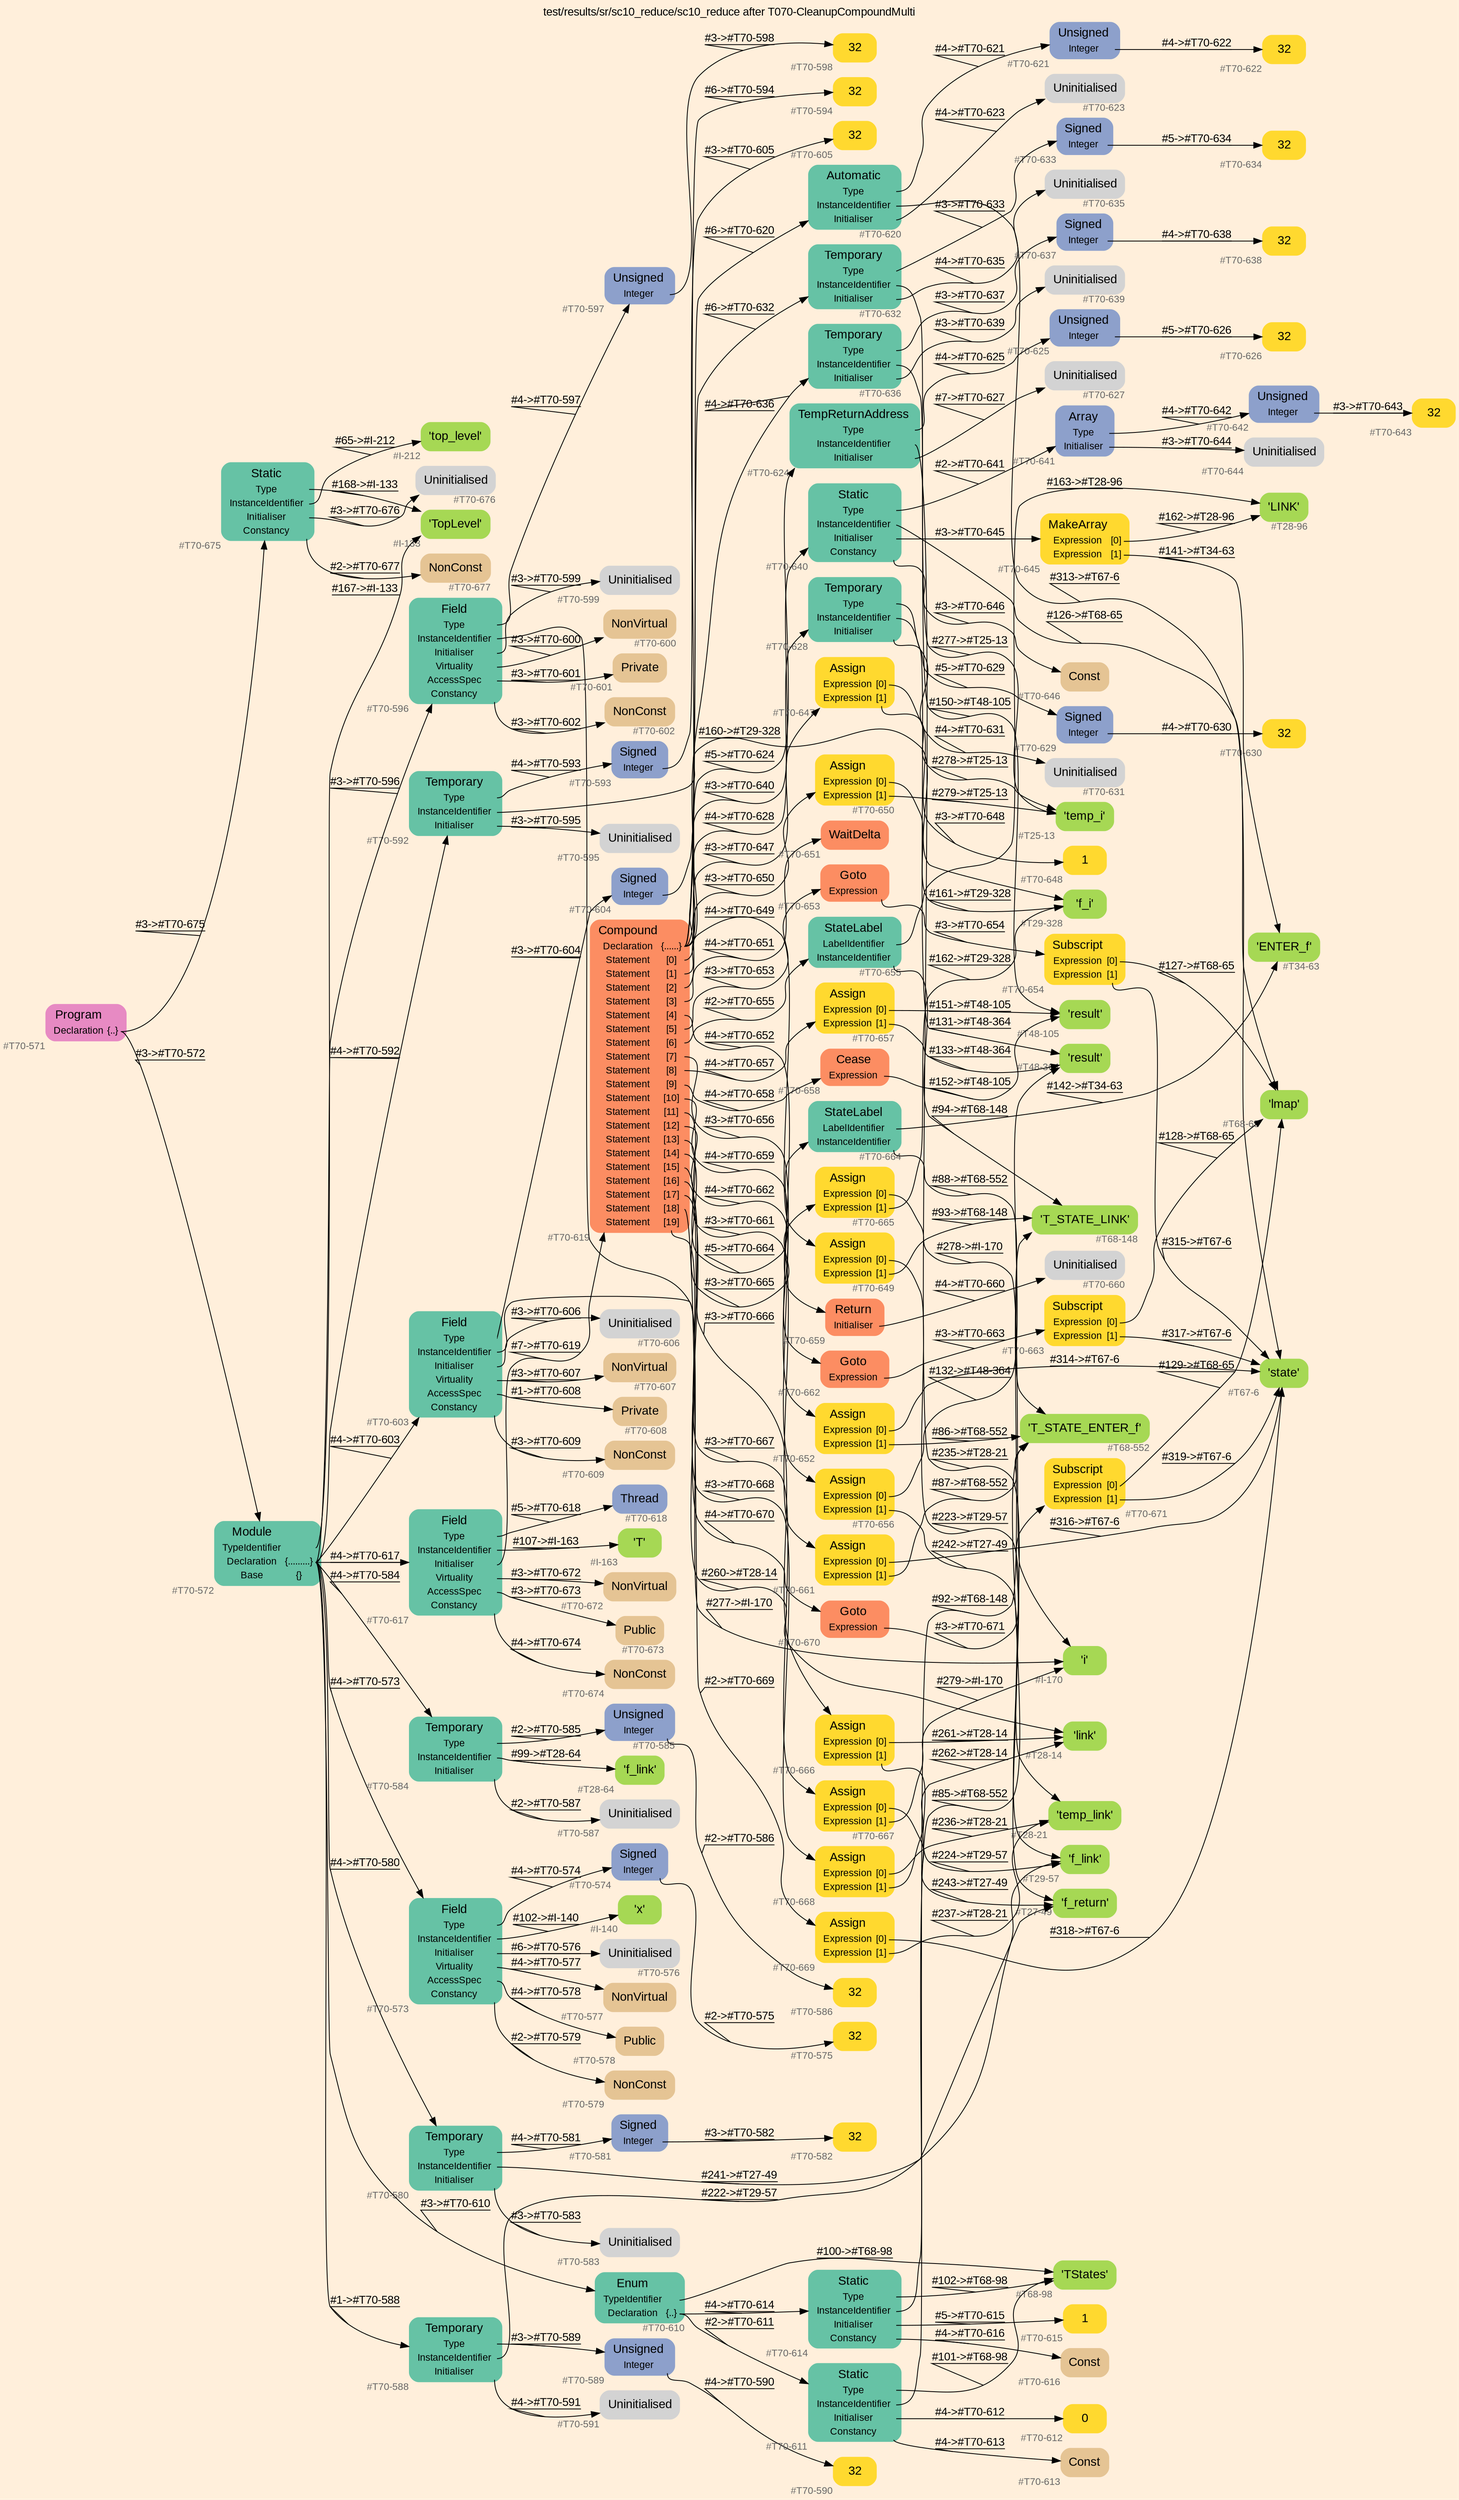 digraph "test/results/sr/sc10_reduce/sc10_reduce after T070-CleanupCompoundMulti" {
label = "test/results/sr/sc10_reduce/sc10_reduce after T070-CleanupCompoundMulti"
labelloc = t
graph [
    rankdir = "LR"
    ranksep = 0.3
    bgcolor = antiquewhite1
    color = black
    fontcolor = black
    fontname = "Arial"
];
node [
    fontname = "Arial"
];
edge [
    fontname = "Arial"
];

// -------------------- node figure --------------------
// -------- block #T70-571 ----------
"#T70-571" [
    fillcolor = "/set28/4"
    xlabel = "#T70-571"
    fontsize = "12"
    fontcolor = grey40
    shape = "plaintext"
    label = <<TABLE BORDER="0" CELLBORDER="0" CELLSPACING="0">
     <TR><TD><FONT COLOR="black" POINT-SIZE="15">Program</FONT></TD></TR>
     <TR><TD><FONT COLOR="black" POINT-SIZE="12">Declaration</FONT></TD><TD PORT="port0"><FONT COLOR="black" POINT-SIZE="12">{..}</FONT></TD></TR>
    </TABLE>>
    style = "rounded,filled"
];

// -------- block #T70-572 ----------
"#T70-572" [
    fillcolor = "/set28/1"
    xlabel = "#T70-572"
    fontsize = "12"
    fontcolor = grey40
    shape = "plaintext"
    label = <<TABLE BORDER="0" CELLBORDER="0" CELLSPACING="0">
     <TR><TD><FONT COLOR="black" POINT-SIZE="15">Module</FONT></TD></TR>
     <TR><TD><FONT COLOR="black" POINT-SIZE="12">TypeIdentifier</FONT></TD><TD PORT="port0"></TD></TR>
     <TR><TD><FONT COLOR="black" POINT-SIZE="12">Declaration</FONT></TD><TD PORT="port1"><FONT COLOR="black" POINT-SIZE="12">{.........}</FONT></TD></TR>
     <TR><TD><FONT COLOR="black" POINT-SIZE="12">Base</FONT></TD><TD PORT="port2"><FONT COLOR="black" POINT-SIZE="12">{}</FONT></TD></TR>
    </TABLE>>
    style = "rounded,filled"
];

// -------- block #I-133 ----------
"#I-133" [
    fillcolor = "/set28/5"
    xlabel = "#I-133"
    fontsize = "12"
    fontcolor = grey40
    shape = "plaintext"
    label = <<TABLE BORDER="0" CELLBORDER="0" CELLSPACING="0">
     <TR><TD><FONT COLOR="black" POINT-SIZE="15">'TopLevel'</FONT></TD></TR>
    </TABLE>>
    style = "rounded,filled"
];

// -------- block #T70-573 ----------
"#T70-573" [
    fillcolor = "/set28/1"
    xlabel = "#T70-573"
    fontsize = "12"
    fontcolor = grey40
    shape = "plaintext"
    label = <<TABLE BORDER="0" CELLBORDER="0" CELLSPACING="0">
     <TR><TD><FONT COLOR="black" POINT-SIZE="15">Field</FONT></TD></TR>
     <TR><TD><FONT COLOR="black" POINT-SIZE="12">Type</FONT></TD><TD PORT="port0"></TD></TR>
     <TR><TD><FONT COLOR="black" POINT-SIZE="12">InstanceIdentifier</FONT></TD><TD PORT="port1"></TD></TR>
     <TR><TD><FONT COLOR="black" POINT-SIZE="12">Initialiser</FONT></TD><TD PORT="port2"></TD></TR>
     <TR><TD><FONT COLOR="black" POINT-SIZE="12">Virtuality</FONT></TD><TD PORT="port3"></TD></TR>
     <TR><TD><FONT COLOR="black" POINT-SIZE="12">AccessSpec</FONT></TD><TD PORT="port4"></TD></TR>
     <TR><TD><FONT COLOR="black" POINT-SIZE="12">Constancy</FONT></TD><TD PORT="port5"></TD></TR>
    </TABLE>>
    style = "rounded,filled"
];

// -------- block #T70-574 ----------
"#T70-574" [
    fillcolor = "/set28/3"
    xlabel = "#T70-574"
    fontsize = "12"
    fontcolor = grey40
    shape = "plaintext"
    label = <<TABLE BORDER="0" CELLBORDER="0" CELLSPACING="0">
     <TR><TD><FONT COLOR="black" POINT-SIZE="15">Signed</FONT></TD></TR>
     <TR><TD><FONT COLOR="black" POINT-SIZE="12">Integer</FONT></TD><TD PORT="port0"></TD></TR>
    </TABLE>>
    style = "rounded,filled"
];

// -------- block #T70-575 ----------
"#T70-575" [
    fillcolor = "/set28/6"
    xlabel = "#T70-575"
    fontsize = "12"
    fontcolor = grey40
    shape = "plaintext"
    label = <<TABLE BORDER="0" CELLBORDER="0" CELLSPACING="0">
     <TR><TD><FONT COLOR="black" POINT-SIZE="15">32</FONT></TD></TR>
    </TABLE>>
    style = "rounded,filled"
];

// -------- block #I-140 ----------
"#I-140" [
    fillcolor = "/set28/5"
    xlabel = "#I-140"
    fontsize = "12"
    fontcolor = grey40
    shape = "plaintext"
    label = <<TABLE BORDER="0" CELLBORDER="0" CELLSPACING="0">
     <TR><TD><FONT COLOR="black" POINT-SIZE="15">'x'</FONT></TD></TR>
    </TABLE>>
    style = "rounded,filled"
];

// -------- block #T70-576 ----------
"#T70-576" [
    xlabel = "#T70-576"
    fontsize = "12"
    fontcolor = grey40
    shape = "plaintext"
    label = <<TABLE BORDER="0" CELLBORDER="0" CELLSPACING="0">
     <TR><TD><FONT COLOR="black" POINT-SIZE="15">Uninitialised</FONT></TD></TR>
    </TABLE>>
    style = "rounded,filled"
];

// -------- block #T70-577 ----------
"#T70-577" [
    fillcolor = "/set28/7"
    xlabel = "#T70-577"
    fontsize = "12"
    fontcolor = grey40
    shape = "plaintext"
    label = <<TABLE BORDER="0" CELLBORDER="0" CELLSPACING="0">
     <TR><TD><FONT COLOR="black" POINT-SIZE="15">NonVirtual</FONT></TD></TR>
    </TABLE>>
    style = "rounded,filled"
];

// -------- block #T70-578 ----------
"#T70-578" [
    fillcolor = "/set28/7"
    xlabel = "#T70-578"
    fontsize = "12"
    fontcolor = grey40
    shape = "plaintext"
    label = <<TABLE BORDER="0" CELLBORDER="0" CELLSPACING="0">
     <TR><TD><FONT COLOR="black" POINT-SIZE="15">Public</FONT></TD></TR>
    </TABLE>>
    style = "rounded,filled"
];

// -------- block #T70-579 ----------
"#T70-579" [
    fillcolor = "/set28/7"
    xlabel = "#T70-579"
    fontsize = "12"
    fontcolor = grey40
    shape = "plaintext"
    label = <<TABLE BORDER="0" CELLBORDER="0" CELLSPACING="0">
     <TR><TD><FONT COLOR="black" POINT-SIZE="15">NonConst</FONT></TD></TR>
    </TABLE>>
    style = "rounded,filled"
];

// -------- block #T70-580 ----------
"#T70-580" [
    fillcolor = "/set28/1"
    xlabel = "#T70-580"
    fontsize = "12"
    fontcolor = grey40
    shape = "plaintext"
    label = <<TABLE BORDER="0" CELLBORDER="0" CELLSPACING="0">
     <TR><TD><FONT COLOR="black" POINT-SIZE="15">Temporary</FONT></TD></TR>
     <TR><TD><FONT COLOR="black" POINT-SIZE="12">Type</FONT></TD><TD PORT="port0"></TD></TR>
     <TR><TD><FONT COLOR="black" POINT-SIZE="12">InstanceIdentifier</FONT></TD><TD PORT="port1"></TD></TR>
     <TR><TD><FONT COLOR="black" POINT-SIZE="12">Initialiser</FONT></TD><TD PORT="port2"></TD></TR>
    </TABLE>>
    style = "rounded,filled"
];

// -------- block #T70-581 ----------
"#T70-581" [
    fillcolor = "/set28/3"
    xlabel = "#T70-581"
    fontsize = "12"
    fontcolor = grey40
    shape = "plaintext"
    label = <<TABLE BORDER="0" CELLBORDER="0" CELLSPACING="0">
     <TR><TD><FONT COLOR="black" POINT-SIZE="15">Signed</FONT></TD></TR>
     <TR><TD><FONT COLOR="black" POINT-SIZE="12">Integer</FONT></TD><TD PORT="port0"></TD></TR>
    </TABLE>>
    style = "rounded,filled"
];

// -------- block #T70-582 ----------
"#T70-582" [
    fillcolor = "/set28/6"
    xlabel = "#T70-582"
    fontsize = "12"
    fontcolor = grey40
    shape = "plaintext"
    label = <<TABLE BORDER="0" CELLBORDER="0" CELLSPACING="0">
     <TR><TD><FONT COLOR="black" POINT-SIZE="15">32</FONT></TD></TR>
    </TABLE>>
    style = "rounded,filled"
];

// -------- block #T27-49 ----------
"#T27-49" [
    fillcolor = "/set28/5"
    xlabel = "#T27-49"
    fontsize = "12"
    fontcolor = grey40
    shape = "plaintext"
    label = <<TABLE BORDER="0" CELLBORDER="0" CELLSPACING="0">
     <TR><TD><FONT COLOR="black" POINT-SIZE="15">'f_return'</FONT></TD></TR>
    </TABLE>>
    style = "rounded,filled"
];

// -------- block #T70-583 ----------
"#T70-583" [
    xlabel = "#T70-583"
    fontsize = "12"
    fontcolor = grey40
    shape = "plaintext"
    label = <<TABLE BORDER="0" CELLBORDER="0" CELLSPACING="0">
     <TR><TD><FONT COLOR="black" POINT-SIZE="15">Uninitialised</FONT></TD></TR>
    </TABLE>>
    style = "rounded,filled"
];

// -------- block #T70-584 ----------
"#T70-584" [
    fillcolor = "/set28/1"
    xlabel = "#T70-584"
    fontsize = "12"
    fontcolor = grey40
    shape = "plaintext"
    label = <<TABLE BORDER="0" CELLBORDER="0" CELLSPACING="0">
     <TR><TD><FONT COLOR="black" POINT-SIZE="15">Temporary</FONT></TD></TR>
     <TR><TD><FONT COLOR="black" POINT-SIZE="12">Type</FONT></TD><TD PORT="port0"></TD></TR>
     <TR><TD><FONT COLOR="black" POINT-SIZE="12">InstanceIdentifier</FONT></TD><TD PORT="port1"></TD></TR>
     <TR><TD><FONT COLOR="black" POINT-SIZE="12">Initialiser</FONT></TD><TD PORT="port2"></TD></TR>
    </TABLE>>
    style = "rounded,filled"
];

// -------- block #T70-585 ----------
"#T70-585" [
    fillcolor = "/set28/3"
    xlabel = "#T70-585"
    fontsize = "12"
    fontcolor = grey40
    shape = "plaintext"
    label = <<TABLE BORDER="0" CELLBORDER="0" CELLSPACING="0">
     <TR><TD><FONT COLOR="black" POINT-SIZE="15">Unsigned</FONT></TD></TR>
     <TR><TD><FONT COLOR="black" POINT-SIZE="12">Integer</FONT></TD><TD PORT="port0"></TD></TR>
    </TABLE>>
    style = "rounded,filled"
];

// -------- block #T70-586 ----------
"#T70-586" [
    fillcolor = "/set28/6"
    xlabel = "#T70-586"
    fontsize = "12"
    fontcolor = grey40
    shape = "plaintext"
    label = <<TABLE BORDER="0" CELLBORDER="0" CELLSPACING="0">
     <TR><TD><FONT COLOR="black" POINT-SIZE="15">32</FONT></TD></TR>
    </TABLE>>
    style = "rounded,filled"
];

// -------- block #T28-64 ----------
"#T28-64" [
    fillcolor = "/set28/5"
    xlabel = "#T28-64"
    fontsize = "12"
    fontcolor = grey40
    shape = "plaintext"
    label = <<TABLE BORDER="0" CELLBORDER="0" CELLSPACING="0">
     <TR><TD><FONT COLOR="black" POINT-SIZE="15">'f_link'</FONT></TD></TR>
    </TABLE>>
    style = "rounded,filled"
];

// -------- block #T70-587 ----------
"#T70-587" [
    xlabel = "#T70-587"
    fontsize = "12"
    fontcolor = grey40
    shape = "plaintext"
    label = <<TABLE BORDER="0" CELLBORDER="0" CELLSPACING="0">
     <TR><TD><FONT COLOR="black" POINT-SIZE="15">Uninitialised</FONT></TD></TR>
    </TABLE>>
    style = "rounded,filled"
];

// -------- block #T70-588 ----------
"#T70-588" [
    fillcolor = "/set28/1"
    xlabel = "#T70-588"
    fontsize = "12"
    fontcolor = grey40
    shape = "plaintext"
    label = <<TABLE BORDER="0" CELLBORDER="0" CELLSPACING="0">
     <TR><TD><FONT COLOR="black" POINT-SIZE="15">Temporary</FONT></TD></TR>
     <TR><TD><FONT COLOR="black" POINT-SIZE="12">Type</FONT></TD><TD PORT="port0"></TD></TR>
     <TR><TD><FONT COLOR="black" POINT-SIZE="12">InstanceIdentifier</FONT></TD><TD PORT="port1"></TD></TR>
     <TR><TD><FONT COLOR="black" POINT-SIZE="12">Initialiser</FONT></TD><TD PORT="port2"></TD></TR>
    </TABLE>>
    style = "rounded,filled"
];

// -------- block #T70-589 ----------
"#T70-589" [
    fillcolor = "/set28/3"
    xlabel = "#T70-589"
    fontsize = "12"
    fontcolor = grey40
    shape = "plaintext"
    label = <<TABLE BORDER="0" CELLBORDER="0" CELLSPACING="0">
     <TR><TD><FONT COLOR="black" POINT-SIZE="15">Unsigned</FONT></TD></TR>
     <TR><TD><FONT COLOR="black" POINT-SIZE="12">Integer</FONT></TD><TD PORT="port0"></TD></TR>
    </TABLE>>
    style = "rounded,filled"
];

// -------- block #T70-590 ----------
"#T70-590" [
    fillcolor = "/set28/6"
    xlabel = "#T70-590"
    fontsize = "12"
    fontcolor = grey40
    shape = "plaintext"
    label = <<TABLE BORDER="0" CELLBORDER="0" CELLSPACING="0">
     <TR><TD><FONT COLOR="black" POINT-SIZE="15">32</FONT></TD></TR>
    </TABLE>>
    style = "rounded,filled"
];

// -------- block #T29-57 ----------
"#T29-57" [
    fillcolor = "/set28/5"
    xlabel = "#T29-57"
    fontsize = "12"
    fontcolor = grey40
    shape = "plaintext"
    label = <<TABLE BORDER="0" CELLBORDER="0" CELLSPACING="0">
     <TR><TD><FONT COLOR="black" POINT-SIZE="15">'f_link'</FONT></TD></TR>
    </TABLE>>
    style = "rounded,filled"
];

// -------- block #T70-591 ----------
"#T70-591" [
    xlabel = "#T70-591"
    fontsize = "12"
    fontcolor = grey40
    shape = "plaintext"
    label = <<TABLE BORDER="0" CELLBORDER="0" CELLSPACING="0">
     <TR><TD><FONT COLOR="black" POINT-SIZE="15">Uninitialised</FONT></TD></TR>
    </TABLE>>
    style = "rounded,filled"
];

// -------- block #T70-592 ----------
"#T70-592" [
    fillcolor = "/set28/1"
    xlabel = "#T70-592"
    fontsize = "12"
    fontcolor = grey40
    shape = "plaintext"
    label = <<TABLE BORDER="0" CELLBORDER="0" CELLSPACING="0">
     <TR><TD><FONT COLOR="black" POINT-SIZE="15">Temporary</FONT></TD></TR>
     <TR><TD><FONT COLOR="black" POINT-SIZE="12">Type</FONT></TD><TD PORT="port0"></TD></TR>
     <TR><TD><FONT COLOR="black" POINT-SIZE="12">InstanceIdentifier</FONT></TD><TD PORT="port1"></TD></TR>
     <TR><TD><FONT COLOR="black" POINT-SIZE="12">Initialiser</FONT></TD><TD PORT="port2"></TD></TR>
    </TABLE>>
    style = "rounded,filled"
];

// -------- block #T70-593 ----------
"#T70-593" [
    fillcolor = "/set28/3"
    xlabel = "#T70-593"
    fontsize = "12"
    fontcolor = grey40
    shape = "plaintext"
    label = <<TABLE BORDER="0" CELLBORDER="0" CELLSPACING="0">
     <TR><TD><FONT COLOR="black" POINT-SIZE="15">Signed</FONT></TD></TR>
     <TR><TD><FONT COLOR="black" POINT-SIZE="12">Integer</FONT></TD><TD PORT="port0"></TD></TR>
    </TABLE>>
    style = "rounded,filled"
];

// -------- block #T70-594 ----------
"#T70-594" [
    fillcolor = "/set28/6"
    xlabel = "#T70-594"
    fontsize = "12"
    fontcolor = grey40
    shape = "plaintext"
    label = <<TABLE BORDER="0" CELLBORDER="0" CELLSPACING="0">
     <TR><TD><FONT COLOR="black" POINT-SIZE="15">32</FONT></TD></TR>
    </TABLE>>
    style = "rounded,filled"
];

// -------- block #T29-328 ----------
"#T29-328" [
    fillcolor = "/set28/5"
    xlabel = "#T29-328"
    fontsize = "12"
    fontcolor = grey40
    shape = "plaintext"
    label = <<TABLE BORDER="0" CELLBORDER="0" CELLSPACING="0">
     <TR><TD><FONT COLOR="black" POINT-SIZE="15">'f_i'</FONT></TD></TR>
    </TABLE>>
    style = "rounded,filled"
];

// -------- block #T70-595 ----------
"#T70-595" [
    xlabel = "#T70-595"
    fontsize = "12"
    fontcolor = grey40
    shape = "plaintext"
    label = <<TABLE BORDER="0" CELLBORDER="0" CELLSPACING="0">
     <TR><TD><FONT COLOR="black" POINT-SIZE="15">Uninitialised</FONT></TD></TR>
    </TABLE>>
    style = "rounded,filled"
];

// -------- block #T70-596 ----------
"#T70-596" [
    fillcolor = "/set28/1"
    xlabel = "#T70-596"
    fontsize = "12"
    fontcolor = grey40
    shape = "plaintext"
    label = <<TABLE BORDER="0" CELLBORDER="0" CELLSPACING="0">
     <TR><TD><FONT COLOR="black" POINT-SIZE="15">Field</FONT></TD></TR>
     <TR><TD><FONT COLOR="black" POINT-SIZE="12">Type</FONT></TD><TD PORT="port0"></TD></TR>
     <TR><TD><FONT COLOR="black" POINT-SIZE="12">InstanceIdentifier</FONT></TD><TD PORT="port1"></TD></TR>
     <TR><TD><FONT COLOR="black" POINT-SIZE="12">Initialiser</FONT></TD><TD PORT="port2"></TD></TR>
     <TR><TD><FONT COLOR="black" POINT-SIZE="12">Virtuality</FONT></TD><TD PORT="port3"></TD></TR>
     <TR><TD><FONT COLOR="black" POINT-SIZE="12">AccessSpec</FONT></TD><TD PORT="port4"></TD></TR>
     <TR><TD><FONT COLOR="black" POINT-SIZE="12">Constancy</FONT></TD><TD PORT="port5"></TD></TR>
    </TABLE>>
    style = "rounded,filled"
];

// -------- block #T70-597 ----------
"#T70-597" [
    fillcolor = "/set28/3"
    xlabel = "#T70-597"
    fontsize = "12"
    fontcolor = grey40
    shape = "plaintext"
    label = <<TABLE BORDER="0" CELLBORDER="0" CELLSPACING="0">
     <TR><TD><FONT COLOR="black" POINT-SIZE="15">Unsigned</FONT></TD></TR>
     <TR><TD><FONT COLOR="black" POINT-SIZE="12">Integer</FONT></TD><TD PORT="port0"></TD></TR>
    </TABLE>>
    style = "rounded,filled"
];

// -------- block #T70-598 ----------
"#T70-598" [
    fillcolor = "/set28/6"
    xlabel = "#T70-598"
    fontsize = "12"
    fontcolor = grey40
    shape = "plaintext"
    label = <<TABLE BORDER="0" CELLBORDER="0" CELLSPACING="0">
     <TR><TD><FONT COLOR="black" POINT-SIZE="15">32</FONT></TD></TR>
    </TABLE>>
    style = "rounded,filled"
];

// -------- block #T28-14 ----------
"#T28-14" [
    fillcolor = "/set28/5"
    xlabel = "#T28-14"
    fontsize = "12"
    fontcolor = grey40
    shape = "plaintext"
    label = <<TABLE BORDER="0" CELLBORDER="0" CELLSPACING="0">
     <TR><TD><FONT COLOR="black" POINT-SIZE="15">'link'</FONT></TD></TR>
    </TABLE>>
    style = "rounded,filled"
];

// -------- block #T70-599 ----------
"#T70-599" [
    xlabel = "#T70-599"
    fontsize = "12"
    fontcolor = grey40
    shape = "plaintext"
    label = <<TABLE BORDER="0" CELLBORDER="0" CELLSPACING="0">
     <TR><TD><FONT COLOR="black" POINT-SIZE="15">Uninitialised</FONT></TD></TR>
    </TABLE>>
    style = "rounded,filled"
];

// -------- block #T70-600 ----------
"#T70-600" [
    fillcolor = "/set28/7"
    xlabel = "#T70-600"
    fontsize = "12"
    fontcolor = grey40
    shape = "plaintext"
    label = <<TABLE BORDER="0" CELLBORDER="0" CELLSPACING="0">
     <TR><TD><FONT COLOR="black" POINT-SIZE="15">NonVirtual</FONT></TD></TR>
    </TABLE>>
    style = "rounded,filled"
];

// -------- block #T70-601 ----------
"#T70-601" [
    fillcolor = "/set28/7"
    xlabel = "#T70-601"
    fontsize = "12"
    fontcolor = grey40
    shape = "plaintext"
    label = <<TABLE BORDER="0" CELLBORDER="0" CELLSPACING="0">
     <TR><TD><FONT COLOR="black" POINT-SIZE="15">Private</FONT></TD></TR>
    </TABLE>>
    style = "rounded,filled"
];

// -------- block #T70-602 ----------
"#T70-602" [
    fillcolor = "/set28/7"
    xlabel = "#T70-602"
    fontsize = "12"
    fontcolor = grey40
    shape = "plaintext"
    label = <<TABLE BORDER="0" CELLBORDER="0" CELLSPACING="0">
     <TR><TD><FONT COLOR="black" POINT-SIZE="15">NonConst</FONT></TD></TR>
    </TABLE>>
    style = "rounded,filled"
];

// -------- block #T70-603 ----------
"#T70-603" [
    fillcolor = "/set28/1"
    xlabel = "#T70-603"
    fontsize = "12"
    fontcolor = grey40
    shape = "plaintext"
    label = <<TABLE BORDER="0" CELLBORDER="0" CELLSPACING="0">
     <TR><TD><FONT COLOR="black" POINT-SIZE="15">Field</FONT></TD></TR>
     <TR><TD><FONT COLOR="black" POINT-SIZE="12">Type</FONT></TD><TD PORT="port0"></TD></TR>
     <TR><TD><FONT COLOR="black" POINT-SIZE="12">InstanceIdentifier</FONT></TD><TD PORT="port1"></TD></TR>
     <TR><TD><FONT COLOR="black" POINT-SIZE="12">Initialiser</FONT></TD><TD PORT="port2"></TD></TR>
     <TR><TD><FONT COLOR="black" POINT-SIZE="12">Virtuality</FONT></TD><TD PORT="port3"></TD></TR>
     <TR><TD><FONT COLOR="black" POINT-SIZE="12">AccessSpec</FONT></TD><TD PORT="port4"></TD></TR>
     <TR><TD><FONT COLOR="black" POINT-SIZE="12">Constancy</FONT></TD><TD PORT="port5"></TD></TR>
    </TABLE>>
    style = "rounded,filled"
];

// -------- block #T70-604 ----------
"#T70-604" [
    fillcolor = "/set28/3"
    xlabel = "#T70-604"
    fontsize = "12"
    fontcolor = grey40
    shape = "plaintext"
    label = <<TABLE BORDER="0" CELLBORDER="0" CELLSPACING="0">
     <TR><TD><FONT COLOR="black" POINT-SIZE="15">Signed</FONT></TD></TR>
     <TR><TD><FONT COLOR="black" POINT-SIZE="12">Integer</FONT></TD><TD PORT="port0"></TD></TR>
    </TABLE>>
    style = "rounded,filled"
];

// -------- block #T70-605 ----------
"#T70-605" [
    fillcolor = "/set28/6"
    xlabel = "#T70-605"
    fontsize = "12"
    fontcolor = grey40
    shape = "plaintext"
    label = <<TABLE BORDER="0" CELLBORDER="0" CELLSPACING="0">
     <TR><TD><FONT COLOR="black" POINT-SIZE="15">32</FONT></TD></TR>
    </TABLE>>
    style = "rounded,filled"
];

// -------- block #I-170 ----------
"#I-170" [
    fillcolor = "/set28/5"
    xlabel = "#I-170"
    fontsize = "12"
    fontcolor = grey40
    shape = "plaintext"
    label = <<TABLE BORDER="0" CELLBORDER="0" CELLSPACING="0">
     <TR><TD><FONT COLOR="black" POINT-SIZE="15">'i'</FONT></TD></TR>
    </TABLE>>
    style = "rounded,filled"
];

// -------- block #T70-606 ----------
"#T70-606" [
    xlabel = "#T70-606"
    fontsize = "12"
    fontcolor = grey40
    shape = "plaintext"
    label = <<TABLE BORDER="0" CELLBORDER="0" CELLSPACING="0">
     <TR><TD><FONT COLOR="black" POINT-SIZE="15">Uninitialised</FONT></TD></TR>
    </TABLE>>
    style = "rounded,filled"
];

// -------- block #T70-607 ----------
"#T70-607" [
    fillcolor = "/set28/7"
    xlabel = "#T70-607"
    fontsize = "12"
    fontcolor = grey40
    shape = "plaintext"
    label = <<TABLE BORDER="0" CELLBORDER="0" CELLSPACING="0">
     <TR><TD><FONT COLOR="black" POINT-SIZE="15">NonVirtual</FONT></TD></TR>
    </TABLE>>
    style = "rounded,filled"
];

// -------- block #T70-608 ----------
"#T70-608" [
    fillcolor = "/set28/7"
    xlabel = "#T70-608"
    fontsize = "12"
    fontcolor = grey40
    shape = "plaintext"
    label = <<TABLE BORDER="0" CELLBORDER="0" CELLSPACING="0">
     <TR><TD><FONT COLOR="black" POINT-SIZE="15">Private</FONT></TD></TR>
    </TABLE>>
    style = "rounded,filled"
];

// -------- block #T70-609 ----------
"#T70-609" [
    fillcolor = "/set28/7"
    xlabel = "#T70-609"
    fontsize = "12"
    fontcolor = grey40
    shape = "plaintext"
    label = <<TABLE BORDER="0" CELLBORDER="0" CELLSPACING="0">
     <TR><TD><FONT COLOR="black" POINT-SIZE="15">NonConst</FONT></TD></TR>
    </TABLE>>
    style = "rounded,filled"
];

// -------- block #T70-610 ----------
"#T70-610" [
    fillcolor = "/set28/1"
    xlabel = "#T70-610"
    fontsize = "12"
    fontcolor = grey40
    shape = "plaintext"
    label = <<TABLE BORDER="0" CELLBORDER="0" CELLSPACING="0">
     <TR><TD><FONT COLOR="black" POINT-SIZE="15">Enum</FONT></TD></TR>
     <TR><TD><FONT COLOR="black" POINT-SIZE="12">TypeIdentifier</FONT></TD><TD PORT="port0"></TD></TR>
     <TR><TD><FONT COLOR="black" POINT-SIZE="12">Declaration</FONT></TD><TD PORT="port1"><FONT COLOR="black" POINT-SIZE="12">{..}</FONT></TD></TR>
    </TABLE>>
    style = "rounded,filled"
];

// -------- block #T68-98 ----------
"#T68-98" [
    fillcolor = "/set28/5"
    xlabel = "#T68-98"
    fontsize = "12"
    fontcolor = grey40
    shape = "plaintext"
    label = <<TABLE BORDER="0" CELLBORDER="0" CELLSPACING="0">
     <TR><TD><FONT COLOR="black" POINT-SIZE="15">'TStates'</FONT></TD></TR>
    </TABLE>>
    style = "rounded,filled"
];

// -------- block #T70-611 ----------
"#T70-611" [
    fillcolor = "/set28/1"
    xlabel = "#T70-611"
    fontsize = "12"
    fontcolor = grey40
    shape = "plaintext"
    label = <<TABLE BORDER="0" CELLBORDER="0" CELLSPACING="0">
     <TR><TD><FONT COLOR="black" POINT-SIZE="15">Static</FONT></TD></TR>
     <TR><TD><FONT COLOR="black" POINT-SIZE="12">Type</FONT></TD><TD PORT="port0"></TD></TR>
     <TR><TD><FONT COLOR="black" POINT-SIZE="12">InstanceIdentifier</FONT></TD><TD PORT="port1"></TD></TR>
     <TR><TD><FONT COLOR="black" POINT-SIZE="12">Initialiser</FONT></TD><TD PORT="port2"></TD></TR>
     <TR><TD><FONT COLOR="black" POINT-SIZE="12">Constancy</FONT></TD><TD PORT="port3"></TD></TR>
    </TABLE>>
    style = "rounded,filled"
];

// -------- block #T68-148 ----------
"#T68-148" [
    fillcolor = "/set28/5"
    xlabel = "#T68-148"
    fontsize = "12"
    fontcolor = grey40
    shape = "plaintext"
    label = <<TABLE BORDER="0" CELLBORDER="0" CELLSPACING="0">
     <TR><TD><FONT COLOR="black" POINT-SIZE="15">'T_STATE_LINK'</FONT></TD></TR>
    </TABLE>>
    style = "rounded,filled"
];

// -------- block #T70-612 ----------
"#T70-612" [
    fillcolor = "/set28/6"
    xlabel = "#T70-612"
    fontsize = "12"
    fontcolor = grey40
    shape = "plaintext"
    label = <<TABLE BORDER="0" CELLBORDER="0" CELLSPACING="0">
     <TR><TD><FONT COLOR="black" POINT-SIZE="15">0</FONT></TD></TR>
    </TABLE>>
    style = "rounded,filled"
];

// -------- block #T70-613 ----------
"#T70-613" [
    fillcolor = "/set28/7"
    xlabel = "#T70-613"
    fontsize = "12"
    fontcolor = grey40
    shape = "plaintext"
    label = <<TABLE BORDER="0" CELLBORDER="0" CELLSPACING="0">
     <TR><TD><FONT COLOR="black" POINT-SIZE="15">Const</FONT></TD></TR>
    </TABLE>>
    style = "rounded,filled"
];

// -------- block #T70-614 ----------
"#T70-614" [
    fillcolor = "/set28/1"
    xlabel = "#T70-614"
    fontsize = "12"
    fontcolor = grey40
    shape = "plaintext"
    label = <<TABLE BORDER="0" CELLBORDER="0" CELLSPACING="0">
     <TR><TD><FONT COLOR="black" POINT-SIZE="15">Static</FONT></TD></TR>
     <TR><TD><FONT COLOR="black" POINT-SIZE="12">Type</FONT></TD><TD PORT="port0"></TD></TR>
     <TR><TD><FONT COLOR="black" POINT-SIZE="12">InstanceIdentifier</FONT></TD><TD PORT="port1"></TD></TR>
     <TR><TD><FONT COLOR="black" POINT-SIZE="12">Initialiser</FONT></TD><TD PORT="port2"></TD></TR>
     <TR><TD><FONT COLOR="black" POINT-SIZE="12">Constancy</FONT></TD><TD PORT="port3"></TD></TR>
    </TABLE>>
    style = "rounded,filled"
];

// -------- block #T68-552 ----------
"#T68-552" [
    fillcolor = "/set28/5"
    xlabel = "#T68-552"
    fontsize = "12"
    fontcolor = grey40
    shape = "plaintext"
    label = <<TABLE BORDER="0" CELLBORDER="0" CELLSPACING="0">
     <TR><TD><FONT COLOR="black" POINT-SIZE="15">'T_STATE_ENTER_f'</FONT></TD></TR>
    </TABLE>>
    style = "rounded,filled"
];

// -------- block #T70-615 ----------
"#T70-615" [
    fillcolor = "/set28/6"
    xlabel = "#T70-615"
    fontsize = "12"
    fontcolor = grey40
    shape = "plaintext"
    label = <<TABLE BORDER="0" CELLBORDER="0" CELLSPACING="0">
     <TR><TD><FONT COLOR="black" POINT-SIZE="15">1</FONT></TD></TR>
    </TABLE>>
    style = "rounded,filled"
];

// -------- block #T70-616 ----------
"#T70-616" [
    fillcolor = "/set28/7"
    xlabel = "#T70-616"
    fontsize = "12"
    fontcolor = grey40
    shape = "plaintext"
    label = <<TABLE BORDER="0" CELLBORDER="0" CELLSPACING="0">
     <TR><TD><FONT COLOR="black" POINT-SIZE="15">Const</FONT></TD></TR>
    </TABLE>>
    style = "rounded,filled"
];

// -------- block #T70-617 ----------
"#T70-617" [
    fillcolor = "/set28/1"
    xlabel = "#T70-617"
    fontsize = "12"
    fontcolor = grey40
    shape = "plaintext"
    label = <<TABLE BORDER="0" CELLBORDER="0" CELLSPACING="0">
     <TR><TD><FONT COLOR="black" POINT-SIZE="15">Field</FONT></TD></TR>
     <TR><TD><FONT COLOR="black" POINT-SIZE="12">Type</FONT></TD><TD PORT="port0"></TD></TR>
     <TR><TD><FONT COLOR="black" POINT-SIZE="12">InstanceIdentifier</FONT></TD><TD PORT="port1"></TD></TR>
     <TR><TD><FONT COLOR="black" POINT-SIZE="12">Initialiser</FONT></TD><TD PORT="port2"></TD></TR>
     <TR><TD><FONT COLOR="black" POINT-SIZE="12">Virtuality</FONT></TD><TD PORT="port3"></TD></TR>
     <TR><TD><FONT COLOR="black" POINT-SIZE="12">AccessSpec</FONT></TD><TD PORT="port4"></TD></TR>
     <TR><TD><FONT COLOR="black" POINT-SIZE="12">Constancy</FONT></TD><TD PORT="port5"></TD></TR>
    </TABLE>>
    style = "rounded,filled"
];

// -------- block #T70-618 ----------
"#T70-618" [
    fillcolor = "/set28/3"
    xlabel = "#T70-618"
    fontsize = "12"
    fontcolor = grey40
    shape = "plaintext"
    label = <<TABLE BORDER="0" CELLBORDER="0" CELLSPACING="0">
     <TR><TD><FONT COLOR="black" POINT-SIZE="15">Thread</FONT></TD></TR>
    </TABLE>>
    style = "rounded,filled"
];

// -------- block #I-163 ----------
"#I-163" [
    fillcolor = "/set28/5"
    xlabel = "#I-163"
    fontsize = "12"
    fontcolor = grey40
    shape = "plaintext"
    label = <<TABLE BORDER="0" CELLBORDER="0" CELLSPACING="0">
     <TR><TD><FONT COLOR="black" POINT-SIZE="15">'T'</FONT></TD></TR>
    </TABLE>>
    style = "rounded,filled"
];

// -------- block #T70-619 ----------
"#T70-619" [
    fillcolor = "/set28/2"
    xlabel = "#T70-619"
    fontsize = "12"
    fontcolor = grey40
    shape = "plaintext"
    label = <<TABLE BORDER="0" CELLBORDER="0" CELLSPACING="0">
     <TR><TD><FONT COLOR="black" POINT-SIZE="15">Compound</FONT></TD></TR>
     <TR><TD><FONT COLOR="black" POINT-SIZE="12">Declaration</FONT></TD><TD PORT="port0"><FONT COLOR="black" POINT-SIZE="12">{......}</FONT></TD></TR>
     <TR><TD><FONT COLOR="black" POINT-SIZE="12">Statement</FONT></TD><TD PORT="port1"><FONT COLOR="black" POINT-SIZE="12">[0]</FONT></TD></TR>
     <TR><TD><FONT COLOR="black" POINT-SIZE="12">Statement</FONT></TD><TD PORT="port2"><FONT COLOR="black" POINT-SIZE="12">[1]</FONT></TD></TR>
     <TR><TD><FONT COLOR="black" POINT-SIZE="12">Statement</FONT></TD><TD PORT="port3"><FONT COLOR="black" POINT-SIZE="12">[2]</FONT></TD></TR>
     <TR><TD><FONT COLOR="black" POINT-SIZE="12">Statement</FONT></TD><TD PORT="port4"><FONT COLOR="black" POINT-SIZE="12">[3]</FONT></TD></TR>
     <TR><TD><FONT COLOR="black" POINT-SIZE="12">Statement</FONT></TD><TD PORT="port5"><FONT COLOR="black" POINT-SIZE="12">[4]</FONT></TD></TR>
     <TR><TD><FONT COLOR="black" POINT-SIZE="12">Statement</FONT></TD><TD PORT="port6"><FONT COLOR="black" POINT-SIZE="12">[5]</FONT></TD></TR>
     <TR><TD><FONT COLOR="black" POINT-SIZE="12">Statement</FONT></TD><TD PORT="port7"><FONT COLOR="black" POINT-SIZE="12">[6]</FONT></TD></TR>
     <TR><TD><FONT COLOR="black" POINT-SIZE="12">Statement</FONT></TD><TD PORT="port8"><FONT COLOR="black" POINT-SIZE="12">[7]</FONT></TD></TR>
     <TR><TD><FONT COLOR="black" POINT-SIZE="12">Statement</FONT></TD><TD PORT="port9"><FONT COLOR="black" POINT-SIZE="12">[8]</FONT></TD></TR>
     <TR><TD><FONT COLOR="black" POINT-SIZE="12">Statement</FONT></TD><TD PORT="port10"><FONT COLOR="black" POINT-SIZE="12">[9]</FONT></TD></TR>
     <TR><TD><FONT COLOR="black" POINT-SIZE="12">Statement</FONT></TD><TD PORT="port11"><FONT COLOR="black" POINT-SIZE="12">[10]</FONT></TD></TR>
     <TR><TD><FONT COLOR="black" POINT-SIZE="12">Statement</FONT></TD><TD PORT="port12"><FONT COLOR="black" POINT-SIZE="12">[11]</FONT></TD></TR>
     <TR><TD><FONT COLOR="black" POINT-SIZE="12">Statement</FONT></TD><TD PORT="port13"><FONT COLOR="black" POINT-SIZE="12">[12]</FONT></TD></TR>
     <TR><TD><FONT COLOR="black" POINT-SIZE="12">Statement</FONT></TD><TD PORT="port14"><FONT COLOR="black" POINT-SIZE="12">[13]</FONT></TD></TR>
     <TR><TD><FONT COLOR="black" POINT-SIZE="12">Statement</FONT></TD><TD PORT="port15"><FONT COLOR="black" POINT-SIZE="12">[14]</FONT></TD></TR>
     <TR><TD><FONT COLOR="black" POINT-SIZE="12">Statement</FONT></TD><TD PORT="port16"><FONT COLOR="black" POINT-SIZE="12">[15]</FONT></TD></TR>
     <TR><TD><FONT COLOR="black" POINT-SIZE="12">Statement</FONT></TD><TD PORT="port17"><FONT COLOR="black" POINT-SIZE="12">[16]</FONT></TD></TR>
     <TR><TD><FONT COLOR="black" POINT-SIZE="12">Statement</FONT></TD><TD PORT="port18"><FONT COLOR="black" POINT-SIZE="12">[17]</FONT></TD></TR>
     <TR><TD><FONT COLOR="black" POINT-SIZE="12">Statement</FONT></TD><TD PORT="port19"><FONT COLOR="black" POINT-SIZE="12">[18]</FONT></TD></TR>
     <TR><TD><FONT COLOR="black" POINT-SIZE="12">Statement</FONT></TD><TD PORT="port20"><FONT COLOR="black" POINT-SIZE="12">[19]</FONT></TD></TR>
    </TABLE>>
    style = "rounded,filled"
];

// -------- block #T70-620 ----------
"#T70-620" [
    fillcolor = "/set28/1"
    xlabel = "#T70-620"
    fontsize = "12"
    fontcolor = grey40
    shape = "plaintext"
    label = <<TABLE BORDER="0" CELLBORDER="0" CELLSPACING="0">
     <TR><TD><FONT COLOR="black" POINT-SIZE="15">Automatic</FONT></TD></TR>
     <TR><TD><FONT COLOR="black" POINT-SIZE="12">Type</FONT></TD><TD PORT="port0"></TD></TR>
     <TR><TD><FONT COLOR="black" POINT-SIZE="12">InstanceIdentifier</FONT></TD><TD PORT="port1"></TD></TR>
     <TR><TD><FONT COLOR="black" POINT-SIZE="12">Initialiser</FONT></TD><TD PORT="port2"></TD></TR>
    </TABLE>>
    style = "rounded,filled"
];

// -------- block #T70-621 ----------
"#T70-621" [
    fillcolor = "/set28/3"
    xlabel = "#T70-621"
    fontsize = "12"
    fontcolor = grey40
    shape = "plaintext"
    label = <<TABLE BORDER="0" CELLBORDER="0" CELLSPACING="0">
     <TR><TD><FONT COLOR="black" POINT-SIZE="15">Unsigned</FONT></TD></TR>
     <TR><TD><FONT COLOR="black" POINT-SIZE="12">Integer</FONT></TD><TD PORT="port0"></TD></TR>
    </TABLE>>
    style = "rounded,filled"
];

// -------- block #T70-622 ----------
"#T70-622" [
    fillcolor = "/set28/6"
    xlabel = "#T70-622"
    fontsize = "12"
    fontcolor = grey40
    shape = "plaintext"
    label = <<TABLE BORDER="0" CELLBORDER="0" CELLSPACING="0">
     <TR><TD><FONT COLOR="black" POINT-SIZE="15">32</FONT></TD></TR>
    </TABLE>>
    style = "rounded,filled"
];

// -------- block #T67-6 ----------
"#T67-6" [
    fillcolor = "/set28/5"
    xlabel = "#T67-6"
    fontsize = "12"
    fontcolor = grey40
    shape = "plaintext"
    label = <<TABLE BORDER="0" CELLBORDER="0" CELLSPACING="0">
     <TR><TD><FONT COLOR="black" POINT-SIZE="15">'state'</FONT></TD></TR>
    </TABLE>>
    style = "rounded,filled"
];

// -------- block #T70-623 ----------
"#T70-623" [
    xlabel = "#T70-623"
    fontsize = "12"
    fontcolor = grey40
    shape = "plaintext"
    label = <<TABLE BORDER="0" CELLBORDER="0" CELLSPACING="0">
     <TR><TD><FONT COLOR="black" POINT-SIZE="15">Uninitialised</FONT></TD></TR>
    </TABLE>>
    style = "rounded,filled"
];

// -------- block #T70-624 ----------
"#T70-624" [
    fillcolor = "/set28/1"
    xlabel = "#T70-624"
    fontsize = "12"
    fontcolor = grey40
    shape = "plaintext"
    label = <<TABLE BORDER="0" CELLBORDER="0" CELLSPACING="0">
     <TR><TD><FONT COLOR="black" POINT-SIZE="15">TempReturnAddress</FONT></TD></TR>
     <TR><TD><FONT COLOR="black" POINT-SIZE="12">Type</FONT></TD><TD PORT="port0"></TD></TR>
     <TR><TD><FONT COLOR="black" POINT-SIZE="12">InstanceIdentifier</FONT></TD><TD PORT="port1"></TD></TR>
     <TR><TD><FONT COLOR="black" POINT-SIZE="12">Initialiser</FONT></TD><TD PORT="port2"></TD></TR>
    </TABLE>>
    style = "rounded,filled"
];

// -------- block #T70-625 ----------
"#T70-625" [
    fillcolor = "/set28/3"
    xlabel = "#T70-625"
    fontsize = "12"
    fontcolor = grey40
    shape = "plaintext"
    label = <<TABLE BORDER="0" CELLBORDER="0" CELLSPACING="0">
     <TR><TD><FONT COLOR="black" POINT-SIZE="15">Unsigned</FONT></TD></TR>
     <TR><TD><FONT COLOR="black" POINT-SIZE="12">Integer</FONT></TD><TD PORT="port0"></TD></TR>
    </TABLE>>
    style = "rounded,filled"
];

// -------- block #T70-626 ----------
"#T70-626" [
    fillcolor = "/set28/6"
    xlabel = "#T70-626"
    fontsize = "12"
    fontcolor = grey40
    shape = "plaintext"
    label = <<TABLE BORDER="0" CELLBORDER="0" CELLSPACING="0">
     <TR><TD><FONT COLOR="black" POINT-SIZE="15">32</FONT></TD></TR>
    </TABLE>>
    style = "rounded,filled"
];

// -------- block #T28-21 ----------
"#T28-21" [
    fillcolor = "/set28/5"
    xlabel = "#T28-21"
    fontsize = "12"
    fontcolor = grey40
    shape = "plaintext"
    label = <<TABLE BORDER="0" CELLBORDER="0" CELLSPACING="0">
     <TR><TD><FONT COLOR="black" POINT-SIZE="15">'temp_link'</FONT></TD></TR>
    </TABLE>>
    style = "rounded,filled"
];

// -------- block #T70-627 ----------
"#T70-627" [
    xlabel = "#T70-627"
    fontsize = "12"
    fontcolor = grey40
    shape = "plaintext"
    label = <<TABLE BORDER="0" CELLBORDER="0" CELLSPACING="0">
     <TR><TD><FONT COLOR="black" POINT-SIZE="15">Uninitialised</FONT></TD></TR>
    </TABLE>>
    style = "rounded,filled"
];

// -------- block #T70-628 ----------
"#T70-628" [
    fillcolor = "/set28/1"
    xlabel = "#T70-628"
    fontsize = "12"
    fontcolor = grey40
    shape = "plaintext"
    label = <<TABLE BORDER="0" CELLBORDER="0" CELLSPACING="0">
     <TR><TD><FONT COLOR="black" POINT-SIZE="15">Temporary</FONT></TD></TR>
     <TR><TD><FONT COLOR="black" POINT-SIZE="12">Type</FONT></TD><TD PORT="port0"></TD></TR>
     <TR><TD><FONT COLOR="black" POINT-SIZE="12">InstanceIdentifier</FONT></TD><TD PORT="port1"></TD></TR>
     <TR><TD><FONT COLOR="black" POINT-SIZE="12">Initialiser</FONT></TD><TD PORT="port2"></TD></TR>
    </TABLE>>
    style = "rounded,filled"
];

// -------- block #T70-629 ----------
"#T70-629" [
    fillcolor = "/set28/3"
    xlabel = "#T70-629"
    fontsize = "12"
    fontcolor = grey40
    shape = "plaintext"
    label = <<TABLE BORDER="0" CELLBORDER="0" CELLSPACING="0">
     <TR><TD><FONT COLOR="black" POINT-SIZE="15">Signed</FONT></TD></TR>
     <TR><TD><FONT COLOR="black" POINT-SIZE="12">Integer</FONT></TD><TD PORT="port0"></TD></TR>
    </TABLE>>
    style = "rounded,filled"
];

// -------- block #T70-630 ----------
"#T70-630" [
    fillcolor = "/set28/6"
    xlabel = "#T70-630"
    fontsize = "12"
    fontcolor = grey40
    shape = "plaintext"
    label = <<TABLE BORDER="0" CELLBORDER="0" CELLSPACING="0">
     <TR><TD><FONT COLOR="black" POINT-SIZE="15">32</FONT></TD></TR>
    </TABLE>>
    style = "rounded,filled"
];

// -------- block #T48-364 ----------
"#T48-364" [
    fillcolor = "/set28/5"
    xlabel = "#T48-364"
    fontsize = "12"
    fontcolor = grey40
    shape = "plaintext"
    label = <<TABLE BORDER="0" CELLBORDER="0" CELLSPACING="0">
     <TR><TD><FONT COLOR="black" POINT-SIZE="15">'result'</FONT></TD></TR>
    </TABLE>>
    style = "rounded,filled"
];

// -------- block #T70-631 ----------
"#T70-631" [
    xlabel = "#T70-631"
    fontsize = "12"
    fontcolor = grey40
    shape = "plaintext"
    label = <<TABLE BORDER="0" CELLBORDER="0" CELLSPACING="0">
     <TR><TD><FONT COLOR="black" POINT-SIZE="15">Uninitialised</FONT></TD></TR>
    </TABLE>>
    style = "rounded,filled"
];

// -------- block #T70-632 ----------
"#T70-632" [
    fillcolor = "/set28/1"
    xlabel = "#T70-632"
    fontsize = "12"
    fontcolor = grey40
    shape = "plaintext"
    label = <<TABLE BORDER="0" CELLBORDER="0" CELLSPACING="0">
     <TR><TD><FONT COLOR="black" POINT-SIZE="15">Temporary</FONT></TD></TR>
     <TR><TD><FONT COLOR="black" POINT-SIZE="12">Type</FONT></TD><TD PORT="port0"></TD></TR>
     <TR><TD><FONT COLOR="black" POINT-SIZE="12">InstanceIdentifier</FONT></TD><TD PORT="port1"></TD></TR>
     <TR><TD><FONT COLOR="black" POINT-SIZE="12">Initialiser</FONT></TD><TD PORT="port2"></TD></TR>
    </TABLE>>
    style = "rounded,filled"
];

// -------- block #T70-633 ----------
"#T70-633" [
    fillcolor = "/set28/3"
    xlabel = "#T70-633"
    fontsize = "12"
    fontcolor = grey40
    shape = "plaintext"
    label = <<TABLE BORDER="0" CELLBORDER="0" CELLSPACING="0">
     <TR><TD><FONT COLOR="black" POINT-SIZE="15">Signed</FONT></TD></TR>
     <TR><TD><FONT COLOR="black" POINT-SIZE="12">Integer</FONT></TD><TD PORT="port0"></TD></TR>
    </TABLE>>
    style = "rounded,filled"
];

// -------- block #T70-634 ----------
"#T70-634" [
    fillcolor = "/set28/6"
    xlabel = "#T70-634"
    fontsize = "12"
    fontcolor = grey40
    shape = "plaintext"
    label = <<TABLE BORDER="0" CELLBORDER="0" CELLSPACING="0">
     <TR><TD><FONT COLOR="black" POINT-SIZE="15">32</FONT></TD></TR>
    </TABLE>>
    style = "rounded,filled"
];

// -------- block #T25-13 ----------
"#T25-13" [
    fillcolor = "/set28/5"
    xlabel = "#T25-13"
    fontsize = "12"
    fontcolor = grey40
    shape = "plaintext"
    label = <<TABLE BORDER="0" CELLBORDER="0" CELLSPACING="0">
     <TR><TD><FONT COLOR="black" POINT-SIZE="15">'temp_i'</FONT></TD></TR>
    </TABLE>>
    style = "rounded,filled"
];

// -------- block #T70-635 ----------
"#T70-635" [
    xlabel = "#T70-635"
    fontsize = "12"
    fontcolor = grey40
    shape = "plaintext"
    label = <<TABLE BORDER="0" CELLBORDER="0" CELLSPACING="0">
     <TR><TD><FONT COLOR="black" POINT-SIZE="15">Uninitialised</FONT></TD></TR>
    </TABLE>>
    style = "rounded,filled"
];

// -------- block #T70-636 ----------
"#T70-636" [
    fillcolor = "/set28/1"
    xlabel = "#T70-636"
    fontsize = "12"
    fontcolor = grey40
    shape = "plaintext"
    label = <<TABLE BORDER="0" CELLBORDER="0" CELLSPACING="0">
     <TR><TD><FONT COLOR="black" POINT-SIZE="15">Temporary</FONT></TD></TR>
     <TR><TD><FONT COLOR="black" POINT-SIZE="12">Type</FONT></TD><TD PORT="port0"></TD></TR>
     <TR><TD><FONT COLOR="black" POINT-SIZE="12">InstanceIdentifier</FONT></TD><TD PORT="port1"></TD></TR>
     <TR><TD><FONT COLOR="black" POINT-SIZE="12">Initialiser</FONT></TD><TD PORT="port2"></TD></TR>
    </TABLE>>
    style = "rounded,filled"
];

// -------- block #T70-637 ----------
"#T70-637" [
    fillcolor = "/set28/3"
    xlabel = "#T70-637"
    fontsize = "12"
    fontcolor = grey40
    shape = "plaintext"
    label = <<TABLE BORDER="0" CELLBORDER="0" CELLSPACING="0">
     <TR><TD><FONT COLOR="black" POINT-SIZE="15">Signed</FONT></TD></TR>
     <TR><TD><FONT COLOR="black" POINT-SIZE="12">Integer</FONT></TD><TD PORT="port0"></TD></TR>
    </TABLE>>
    style = "rounded,filled"
];

// -------- block #T70-638 ----------
"#T70-638" [
    fillcolor = "/set28/6"
    xlabel = "#T70-638"
    fontsize = "12"
    fontcolor = grey40
    shape = "plaintext"
    label = <<TABLE BORDER="0" CELLBORDER="0" CELLSPACING="0">
     <TR><TD><FONT COLOR="black" POINT-SIZE="15">32</FONT></TD></TR>
    </TABLE>>
    style = "rounded,filled"
];

// -------- block #T48-105 ----------
"#T48-105" [
    fillcolor = "/set28/5"
    xlabel = "#T48-105"
    fontsize = "12"
    fontcolor = grey40
    shape = "plaintext"
    label = <<TABLE BORDER="0" CELLBORDER="0" CELLSPACING="0">
     <TR><TD><FONT COLOR="black" POINT-SIZE="15">'result'</FONT></TD></TR>
    </TABLE>>
    style = "rounded,filled"
];

// -------- block #T70-639 ----------
"#T70-639" [
    xlabel = "#T70-639"
    fontsize = "12"
    fontcolor = grey40
    shape = "plaintext"
    label = <<TABLE BORDER="0" CELLBORDER="0" CELLSPACING="0">
     <TR><TD><FONT COLOR="black" POINT-SIZE="15">Uninitialised</FONT></TD></TR>
    </TABLE>>
    style = "rounded,filled"
];

// -------- block #T70-640 ----------
"#T70-640" [
    fillcolor = "/set28/1"
    xlabel = "#T70-640"
    fontsize = "12"
    fontcolor = grey40
    shape = "plaintext"
    label = <<TABLE BORDER="0" CELLBORDER="0" CELLSPACING="0">
     <TR><TD><FONT COLOR="black" POINT-SIZE="15">Static</FONT></TD></TR>
     <TR><TD><FONT COLOR="black" POINT-SIZE="12">Type</FONT></TD><TD PORT="port0"></TD></TR>
     <TR><TD><FONT COLOR="black" POINT-SIZE="12">InstanceIdentifier</FONT></TD><TD PORT="port1"></TD></TR>
     <TR><TD><FONT COLOR="black" POINT-SIZE="12">Initialiser</FONT></TD><TD PORT="port2"></TD></TR>
     <TR><TD><FONT COLOR="black" POINT-SIZE="12">Constancy</FONT></TD><TD PORT="port3"></TD></TR>
    </TABLE>>
    style = "rounded,filled"
];

// -------- block #T70-641 ----------
"#T70-641" [
    fillcolor = "/set28/3"
    xlabel = "#T70-641"
    fontsize = "12"
    fontcolor = grey40
    shape = "plaintext"
    label = <<TABLE BORDER="0" CELLBORDER="0" CELLSPACING="0">
     <TR><TD><FONT COLOR="black" POINT-SIZE="15">Array</FONT></TD></TR>
     <TR><TD><FONT COLOR="black" POINT-SIZE="12">Type</FONT></TD><TD PORT="port0"></TD></TR>
     <TR><TD><FONT COLOR="black" POINT-SIZE="12">Initialiser</FONT></TD><TD PORT="port1"></TD></TR>
    </TABLE>>
    style = "rounded,filled"
];

// -------- block #T70-642 ----------
"#T70-642" [
    fillcolor = "/set28/3"
    xlabel = "#T70-642"
    fontsize = "12"
    fontcolor = grey40
    shape = "plaintext"
    label = <<TABLE BORDER="0" CELLBORDER="0" CELLSPACING="0">
     <TR><TD><FONT COLOR="black" POINT-SIZE="15">Unsigned</FONT></TD></TR>
     <TR><TD><FONT COLOR="black" POINT-SIZE="12">Integer</FONT></TD><TD PORT="port0"></TD></TR>
    </TABLE>>
    style = "rounded,filled"
];

// -------- block #T70-643 ----------
"#T70-643" [
    fillcolor = "/set28/6"
    xlabel = "#T70-643"
    fontsize = "12"
    fontcolor = grey40
    shape = "plaintext"
    label = <<TABLE BORDER="0" CELLBORDER="0" CELLSPACING="0">
     <TR><TD><FONT COLOR="black" POINT-SIZE="15">32</FONT></TD></TR>
    </TABLE>>
    style = "rounded,filled"
];

// -------- block #T70-644 ----------
"#T70-644" [
    xlabel = "#T70-644"
    fontsize = "12"
    fontcolor = grey40
    shape = "plaintext"
    label = <<TABLE BORDER="0" CELLBORDER="0" CELLSPACING="0">
     <TR><TD><FONT COLOR="black" POINT-SIZE="15">Uninitialised</FONT></TD></TR>
    </TABLE>>
    style = "rounded,filled"
];

// -------- block #T68-65 ----------
"#T68-65" [
    fillcolor = "/set28/5"
    xlabel = "#T68-65"
    fontsize = "12"
    fontcolor = grey40
    shape = "plaintext"
    label = <<TABLE BORDER="0" CELLBORDER="0" CELLSPACING="0">
     <TR><TD><FONT COLOR="black" POINT-SIZE="15">'lmap'</FONT></TD></TR>
    </TABLE>>
    style = "rounded,filled"
];

// -------- block #T70-645 ----------
"#T70-645" [
    fillcolor = "/set28/6"
    xlabel = "#T70-645"
    fontsize = "12"
    fontcolor = grey40
    shape = "plaintext"
    label = <<TABLE BORDER="0" CELLBORDER="0" CELLSPACING="0">
     <TR><TD><FONT COLOR="black" POINT-SIZE="15">MakeArray</FONT></TD></TR>
     <TR><TD><FONT COLOR="black" POINT-SIZE="12">Expression</FONT></TD><TD PORT="port0"><FONT COLOR="black" POINT-SIZE="12">[0]</FONT></TD></TR>
     <TR><TD><FONT COLOR="black" POINT-SIZE="12">Expression</FONT></TD><TD PORT="port1"><FONT COLOR="black" POINT-SIZE="12">[1]</FONT></TD></TR>
    </TABLE>>
    style = "rounded,filled"
];

// -------- block #T28-96 ----------
"#T28-96" [
    fillcolor = "/set28/5"
    xlabel = "#T28-96"
    fontsize = "12"
    fontcolor = grey40
    shape = "plaintext"
    label = <<TABLE BORDER="0" CELLBORDER="0" CELLSPACING="0">
     <TR><TD><FONT COLOR="black" POINT-SIZE="15">'LINK'</FONT></TD></TR>
    </TABLE>>
    style = "rounded,filled"
];

// -------- block #T34-63 ----------
"#T34-63" [
    fillcolor = "/set28/5"
    xlabel = "#T34-63"
    fontsize = "12"
    fontcolor = grey40
    shape = "plaintext"
    label = <<TABLE BORDER="0" CELLBORDER="0" CELLSPACING="0">
     <TR><TD><FONT COLOR="black" POINT-SIZE="15">'ENTER_f'</FONT></TD></TR>
    </TABLE>>
    style = "rounded,filled"
];

// -------- block #T70-646 ----------
"#T70-646" [
    fillcolor = "/set28/7"
    xlabel = "#T70-646"
    fontsize = "12"
    fontcolor = grey40
    shape = "plaintext"
    label = <<TABLE BORDER="0" CELLBORDER="0" CELLSPACING="0">
     <TR><TD><FONT COLOR="black" POINT-SIZE="15">Const</FONT></TD></TR>
    </TABLE>>
    style = "rounded,filled"
];

// -------- block #T70-647 ----------
"#T70-647" [
    fillcolor = "/set28/6"
    xlabel = "#T70-647"
    fontsize = "12"
    fontcolor = grey40
    shape = "plaintext"
    label = <<TABLE BORDER="0" CELLBORDER="0" CELLSPACING="0">
     <TR><TD><FONT COLOR="black" POINT-SIZE="15">Assign</FONT></TD></TR>
     <TR><TD><FONT COLOR="black" POINT-SIZE="12">Expression</FONT></TD><TD PORT="port0"><FONT COLOR="black" POINT-SIZE="12">[0]</FONT></TD></TR>
     <TR><TD><FONT COLOR="black" POINT-SIZE="12">Expression</FONT></TD><TD PORT="port1"><FONT COLOR="black" POINT-SIZE="12">[1]</FONT></TD></TR>
    </TABLE>>
    style = "rounded,filled"
];

// -------- block #T70-648 ----------
"#T70-648" [
    fillcolor = "/set28/6"
    xlabel = "#T70-648"
    fontsize = "12"
    fontcolor = grey40
    shape = "plaintext"
    label = <<TABLE BORDER="0" CELLBORDER="0" CELLSPACING="0">
     <TR><TD><FONT COLOR="black" POINT-SIZE="15">1</FONT></TD></TR>
    </TABLE>>
    style = "rounded,filled"
];

// -------- block #T70-649 ----------
"#T70-649" [
    fillcolor = "/set28/6"
    xlabel = "#T70-649"
    fontsize = "12"
    fontcolor = grey40
    shape = "plaintext"
    label = <<TABLE BORDER="0" CELLBORDER="0" CELLSPACING="0">
     <TR><TD><FONT COLOR="black" POINT-SIZE="15">Assign</FONT></TD></TR>
     <TR><TD><FONT COLOR="black" POINT-SIZE="12">Expression</FONT></TD><TD PORT="port0"><FONT COLOR="black" POINT-SIZE="12">[0]</FONT></TD></TR>
     <TR><TD><FONT COLOR="black" POINT-SIZE="12">Expression</FONT></TD><TD PORT="port1"><FONT COLOR="black" POINT-SIZE="12">[1]</FONT></TD></TR>
    </TABLE>>
    style = "rounded,filled"
];

// -------- block #T70-650 ----------
"#T70-650" [
    fillcolor = "/set28/6"
    xlabel = "#T70-650"
    fontsize = "12"
    fontcolor = grey40
    shape = "plaintext"
    label = <<TABLE BORDER="0" CELLBORDER="0" CELLSPACING="0">
     <TR><TD><FONT COLOR="black" POINT-SIZE="15">Assign</FONT></TD></TR>
     <TR><TD><FONT COLOR="black" POINT-SIZE="12">Expression</FONT></TD><TD PORT="port0"><FONT COLOR="black" POINT-SIZE="12">[0]</FONT></TD></TR>
     <TR><TD><FONT COLOR="black" POINT-SIZE="12">Expression</FONT></TD><TD PORT="port1"><FONT COLOR="black" POINT-SIZE="12">[1]</FONT></TD></TR>
    </TABLE>>
    style = "rounded,filled"
];

// -------- block #T70-651 ----------
"#T70-651" [
    fillcolor = "/set28/2"
    xlabel = "#T70-651"
    fontsize = "12"
    fontcolor = grey40
    shape = "plaintext"
    label = <<TABLE BORDER="0" CELLBORDER="0" CELLSPACING="0">
     <TR><TD><FONT COLOR="black" POINT-SIZE="15">WaitDelta</FONT></TD></TR>
    </TABLE>>
    style = "rounded,filled"
];

// -------- block #T70-652 ----------
"#T70-652" [
    fillcolor = "/set28/6"
    xlabel = "#T70-652"
    fontsize = "12"
    fontcolor = grey40
    shape = "plaintext"
    label = <<TABLE BORDER="0" CELLBORDER="0" CELLSPACING="0">
     <TR><TD><FONT COLOR="black" POINT-SIZE="15">Assign</FONT></TD></TR>
     <TR><TD><FONT COLOR="black" POINT-SIZE="12">Expression</FONT></TD><TD PORT="port0"><FONT COLOR="black" POINT-SIZE="12">[0]</FONT></TD></TR>
     <TR><TD><FONT COLOR="black" POINT-SIZE="12">Expression</FONT></TD><TD PORT="port1"><FONT COLOR="black" POINT-SIZE="12">[1]</FONT></TD></TR>
    </TABLE>>
    style = "rounded,filled"
];

// -------- block #T70-653 ----------
"#T70-653" [
    fillcolor = "/set28/2"
    xlabel = "#T70-653"
    fontsize = "12"
    fontcolor = grey40
    shape = "plaintext"
    label = <<TABLE BORDER="0" CELLBORDER="0" CELLSPACING="0">
     <TR><TD><FONT COLOR="black" POINT-SIZE="15">Goto</FONT></TD></TR>
     <TR><TD><FONT COLOR="black" POINT-SIZE="12">Expression</FONT></TD><TD PORT="port0"></TD></TR>
    </TABLE>>
    style = "rounded,filled"
];

// -------- block #T70-654 ----------
"#T70-654" [
    fillcolor = "/set28/6"
    xlabel = "#T70-654"
    fontsize = "12"
    fontcolor = grey40
    shape = "plaintext"
    label = <<TABLE BORDER="0" CELLBORDER="0" CELLSPACING="0">
     <TR><TD><FONT COLOR="black" POINT-SIZE="15">Subscript</FONT></TD></TR>
     <TR><TD><FONT COLOR="black" POINT-SIZE="12">Expression</FONT></TD><TD PORT="port0"><FONT COLOR="black" POINT-SIZE="12">[0]</FONT></TD></TR>
     <TR><TD><FONT COLOR="black" POINT-SIZE="12">Expression</FONT></TD><TD PORT="port1"><FONT COLOR="black" POINT-SIZE="12">[1]</FONT></TD></TR>
    </TABLE>>
    style = "rounded,filled"
];

// -------- block #T70-655 ----------
"#T70-655" [
    fillcolor = "/set28/1"
    xlabel = "#T70-655"
    fontsize = "12"
    fontcolor = grey40
    shape = "plaintext"
    label = <<TABLE BORDER="0" CELLBORDER="0" CELLSPACING="0">
     <TR><TD><FONT COLOR="black" POINT-SIZE="15">StateLabel</FONT></TD></TR>
     <TR><TD><FONT COLOR="black" POINT-SIZE="12">LabelIdentifier</FONT></TD><TD PORT="port0"></TD></TR>
     <TR><TD><FONT COLOR="black" POINT-SIZE="12">InstanceIdentifier</FONT></TD><TD PORT="port1"></TD></TR>
    </TABLE>>
    style = "rounded,filled"
];

// -------- block #T70-656 ----------
"#T70-656" [
    fillcolor = "/set28/6"
    xlabel = "#T70-656"
    fontsize = "12"
    fontcolor = grey40
    shape = "plaintext"
    label = <<TABLE BORDER="0" CELLBORDER="0" CELLSPACING="0">
     <TR><TD><FONT COLOR="black" POINT-SIZE="15">Assign</FONT></TD></TR>
     <TR><TD><FONT COLOR="black" POINT-SIZE="12">Expression</FONT></TD><TD PORT="port0"><FONT COLOR="black" POINT-SIZE="12">[0]</FONT></TD></TR>
     <TR><TD><FONT COLOR="black" POINT-SIZE="12">Expression</FONT></TD><TD PORT="port1"><FONT COLOR="black" POINT-SIZE="12">[1]</FONT></TD></TR>
    </TABLE>>
    style = "rounded,filled"
];

// -------- block #T70-657 ----------
"#T70-657" [
    fillcolor = "/set28/6"
    xlabel = "#T70-657"
    fontsize = "12"
    fontcolor = grey40
    shape = "plaintext"
    label = <<TABLE BORDER="0" CELLBORDER="0" CELLSPACING="0">
     <TR><TD><FONT COLOR="black" POINT-SIZE="15">Assign</FONT></TD></TR>
     <TR><TD><FONT COLOR="black" POINT-SIZE="12">Expression</FONT></TD><TD PORT="port0"><FONT COLOR="black" POINT-SIZE="12">[0]</FONT></TD></TR>
     <TR><TD><FONT COLOR="black" POINT-SIZE="12">Expression</FONT></TD><TD PORT="port1"><FONT COLOR="black" POINT-SIZE="12">[1]</FONT></TD></TR>
    </TABLE>>
    style = "rounded,filled"
];

// -------- block #T70-658 ----------
"#T70-658" [
    fillcolor = "/set28/2"
    xlabel = "#T70-658"
    fontsize = "12"
    fontcolor = grey40
    shape = "plaintext"
    label = <<TABLE BORDER="0" CELLBORDER="0" CELLSPACING="0">
     <TR><TD><FONT COLOR="black" POINT-SIZE="15">Cease</FONT></TD></TR>
     <TR><TD><FONT COLOR="black" POINT-SIZE="12">Expression</FONT></TD><TD PORT="port0"></TD></TR>
    </TABLE>>
    style = "rounded,filled"
];

// -------- block #T70-659 ----------
"#T70-659" [
    fillcolor = "/set28/2"
    xlabel = "#T70-659"
    fontsize = "12"
    fontcolor = grey40
    shape = "plaintext"
    label = <<TABLE BORDER="0" CELLBORDER="0" CELLSPACING="0">
     <TR><TD><FONT COLOR="black" POINT-SIZE="15">Return</FONT></TD></TR>
     <TR><TD><FONT COLOR="black" POINT-SIZE="12">Initialiser</FONT></TD><TD PORT="port0"></TD></TR>
    </TABLE>>
    style = "rounded,filled"
];

// -------- block #T70-660 ----------
"#T70-660" [
    xlabel = "#T70-660"
    fontsize = "12"
    fontcolor = grey40
    shape = "plaintext"
    label = <<TABLE BORDER="0" CELLBORDER="0" CELLSPACING="0">
     <TR><TD><FONT COLOR="black" POINT-SIZE="15">Uninitialised</FONT></TD></TR>
    </TABLE>>
    style = "rounded,filled"
];

// -------- block #T70-661 ----------
"#T70-661" [
    fillcolor = "/set28/6"
    xlabel = "#T70-661"
    fontsize = "12"
    fontcolor = grey40
    shape = "plaintext"
    label = <<TABLE BORDER="0" CELLBORDER="0" CELLSPACING="0">
     <TR><TD><FONT COLOR="black" POINT-SIZE="15">Assign</FONT></TD></TR>
     <TR><TD><FONT COLOR="black" POINT-SIZE="12">Expression</FONT></TD><TD PORT="port0"><FONT COLOR="black" POINT-SIZE="12">[0]</FONT></TD></TR>
     <TR><TD><FONT COLOR="black" POINT-SIZE="12">Expression</FONT></TD><TD PORT="port1"><FONT COLOR="black" POINT-SIZE="12">[1]</FONT></TD></TR>
    </TABLE>>
    style = "rounded,filled"
];

// -------- block #T70-662 ----------
"#T70-662" [
    fillcolor = "/set28/2"
    xlabel = "#T70-662"
    fontsize = "12"
    fontcolor = grey40
    shape = "plaintext"
    label = <<TABLE BORDER="0" CELLBORDER="0" CELLSPACING="0">
     <TR><TD><FONT COLOR="black" POINT-SIZE="15">Goto</FONT></TD></TR>
     <TR><TD><FONT COLOR="black" POINT-SIZE="12">Expression</FONT></TD><TD PORT="port0"></TD></TR>
    </TABLE>>
    style = "rounded,filled"
];

// -------- block #T70-663 ----------
"#T70-663" [
    fillcolor = "/set28/6"
    xlabel = "#T70-663"
    fontsize = "12"
    fontcolor = grey40
    shape = "plaintext"
    label = <<TABLE BORDER="0" CELLBORDER="0" CELLSPACING="0">
     <TR><TD><FONT COLOR="black" POINT-SIZE="15">Subscript</FONT></TD></TR>
     <TR><TD><FONT COLOR="black" POINT-SIZE="12">Expression</FONT></TD><TD PORT="port0"><FONT COLOR="black" POINT-SIZE="12">[0]</FONT></TD></TR>
     <TR><TD><FONT COLOR="black" POINT-SIZE="12">Expression</FONT></TD><TD PORT="port1"><FONT COLOR="black" POINT-SIZE="12">[1]</FONT></TD></TR>
    </TABLE>>
    style = "rounded,filled"
];

// -------- block #T70-664 ----------
"#T70-664" [
    fillcolor = "/set28/1"
    xlabel = "#T70-664"
    fontsize = "12"
    fontcolor = grey40
    shape = "plaintext"
    label = <<TABLE BORDER="0" CELLBORDER="0" CELLSPACING="0">
     <TR><TD><FONT COLOR="black" POINT-SIZE="15">StateLabel</FONT></TD></TR>
     <TR><TD><FONT COLOR="black" POINT-SIZE="12">LabelIdentifier</FONT></TD><TD PORT="port0"></TD></TR>
     <TR><TD><FONT COLOR="black" POINT-SIZE="12">InstanceIdentifier</FONT></TD><TD PORT="port1"></TD></TR>
    </TABLE>>
    style = "rounded,filled"
];

// -------- block #T70-665 ----------
"#T70-665" [
    fillcolor = "/set28/6"
    xlabel = "#T70-665"
    fontsize = "12"
    fontcolor = grey40
    shape = "plaintext"
    label = <<TABLE BORDER="0" CELLBORDER="0" CELLSPACING="0">
     <TR><TD><FONT COLOR="black" POINT-SIZE="15">Assign</FONT></TD></TR>
     <TR><TD><FONT COLOR="black" POINT-SIZE="12">Expression</FONT></TD><TD PORT="port0"><FONT COLOR="black" POINT-SIZE="12">[0]</FONT></TD></TR>
     <TR><TD><FONT COLOR="black" POINT-SIZE="12">Expression</FONT></TD><TD PORT="port1"><FONT COLOR="black" POINT-SIZE="12">[1]</FONT></TD></TR>
    </TABLE>>
    style = "rounded,filled"
];

// -------- block #T70-666 ----------
"#T70-666" [
    fillcolor = "/set28/6"
    xlabel = "#T70-666"
    fontsize = "12"
    fontcolor = grey40
    shape = "plaintext"
    label = <<TABLE BORDER="0" CELLBORDER="0" CELLSPACING="0">
     <TR><TD><FONT COLOR="black" POINT-SIZE="15">Assign</FONT></TD></TR>
     <TR><TD><FONT COLOR="black" POINT-SIZE="12">Expression</FONT></TD><TD PORT="port0"><FONT COLOR="black" POINT-SIZE="12">[0]</FONT></TD></TR>
     <TR><TD><FONT COLOR="black" POINT-SIZE="12">Expression</FONT></TD><TD PORT="port1"><FONT COLOR="black" POINT-SIZE="12">[1]</FONT></TD></TR>
    </TABLE>>
    style = "rounded,filled"
];

// -------- block #T70-667 ----------
"#T70-667" [
    fillcolor = "/set28/6"
    xlabel = "#T70-667"
    fontsize = "12"
    fontcolor = grey40
    shape = "plaintext"
    label = <<TABLE BORDER="0" CELLBORDER="0" CELLSPACING="0">
     <TR><TD><FONT COLOR="black" POINT-SIZE="15">Assign</FONT></TD></TR>
     <TR><TD><FONT COLOR="black" POINT-SIZE="12">Expression</FONT></TD><TD PORT="port0"><FONT COLOR="black" POINT-SIZE="12">[0]</FONT></TD></TR>
     <TR><TD><FONT COLOR="black" POINT-SIZE="12">Expression</FONT></TD><TD PORT="port1"><FONT COLOR="black" POINT-SIZE="12">[1]</FONT></TD></TR>
    </TABLE>>
    style = "rounded,filled"
];

// -------- block #T70-668 ----------
"#T70-668" [
    fillcolor = "/set28/6"
    xlabel = "#T70-668"
    fontsize = "12"
    fontcolor = grey40
    shape = "plaintext"
    label = <<TABLE BORDER="0" CELLBORDER="0" CELLSPACING="0">
     <TR><TD><FONT COLOR="black" POINT-SIZE="15">Assign</FONT></TD></TR>
     <TR><TD><FONT COLOR="black" POINT-SIZE="12">Expression</FONT></TD><TD PORT="port0"><FONT COLOR="black" POINT-SIZE="12">[0]</FONT></TD></TR>
     <TR><TD><FONT COLOR="black" POINT-SIZE="12">Expression</FONT></TD><TD PORT="port1"><FONT COLOR="black" POINT-SIZE="12">[1]</FONT></TD></TR>
    </TABLE>>
    style = "rounded,filled"
];

// -------- block #T70-669 ----------
"#T70-669" [
    fillcolor = "/set28/6"
    xlabel = "#T70-669"
    fontsize = "12"
    fontcolor = grey40
    shape = "plaintext"
    label = <<TABLE BORDER="0" CELLBORDER="0" CELLSPACING="0">
     <TR><TD><FONT COLOR="black" POINT-SIZE="15">Assign</FONT></TD></TR>
     <TR><TD><FONT COLOR="black" POINT-SIZE="12">Expression</FONT></TD><TD PORT="port0"><FONT COLOR="black" POINT-SIZE="12">[0]</FONT></TD></TR>
     <TR><TD><FONT COLOR="black" POINT-SIZE="12">Expression</FONT></TD><TD PORT="port1"><FONT COLOR="black" POINT-SIZE="12">[1]</FONT></TD></TR>
    </TABLE>>
    style = "rounded,filled"
];

// -------- block #T70-670 ----------
"#T70-670" [
    fillcolor = "/set28/2"
    xlabel = "#T70-670"
    fontsize = "12"
    fontcolor = grey40
    shape = "plaintext"
    label = <<TABLE BORDER="0" CELLBORDER="0" CELLSPACING="0">
     <TR><TD><FONT COLOR="black" POINT-SIZE="15">Goto</FONT></TD></TR>
     <TR><TD><FONT COLOR="black" POINT-SIZE="12">Expression</FONT></TD><TD PORT="port0"></TD></TR>
    </TABLE>>
    style = "rounded,filled"
];

// -------- block #T70-671 ----------
"#T70-671" [
    fillcolor = "/set28/6"
    xlabel = "#T70-671"
    fontsize = "12"
    fontcolor = grey40
    shape = "plaintext"
    label = <<TABLE BORDER="0" CELLBORDER="0" CELLSPACING="0">
     <TR><TD><FONT COLOR="black" POINT-SIZE="15">Subscript</FONT></TD></TR>
     <TR><TD><FONT COLOR="black" POINT-SIZE="12">Expression</FONT></TD><TD PORT="port0"><FONT COLOR="black" POINT-SIZE="12">[0]</FONT></TD></TR>
     <TR><TD><FONT COLOR="black" POINT-SIZE="12">Expression</FONT></TD><TD PORT="port1"><FONT COLOR="black" POINT-SIZE="12">[1]</FONT></TD></TR>
    </TABLE>>
    style = "rounded,filled"
];

// -------- block #T70-672 ----------
"#T70-672" [
    fillcolor = "/set28/7"
    xlabel = "#T70-672"
    fontsize = "12"
    fontcolor = grey40
    shape = "plaintext"
    label = <<TABLE BORDER="0" CELLBORDER="0" CELLSPACING="0">
     <TR><TD><FONT COLOR="black" POINT-SIZE="15">NonVirtual</FONT></TD></TR>
    </TABLE>>
    style = "rounded,filled"
];

// -------- block #T70-673 ----------
"#T70-673" [
    fillcolor = "/set28/7"
    xlabel = "#T70-673"
    fontsize = "12"
    fontcolor = grey40
    shape = "plaintext"
    label = <<TABLE BORDER="0" CELLBORDER="0" CELLSPACING="0">
     <TR><TD><FONT COLOR="black" POINT-SIZE="15">Public</FONT></TD></TR>
    </TABLE>>
    style = "rounded,filled"
];

// -------- block #T70-674 ----------
"#T70-674" [
    fillcolor = "/set28/7"
    xlabel = "#T70-674"
    fontsize = "12"
    fontcolor = grey40
    shape = "plaintext"
    label = <<TABLE BORDER="0" CELLBORDER="0" CELLSPACING="0">
     <TR><TD><FONT COLOR="black" POINT-SIZE="15">NonConst</FONT></TD></TR>
    </TABLE>>
    style = "rounded,filled"
];

// -------- block #T70-675 ----------
"#T70-675" [
    fillcolor = "/set28/1"
    xlabel = "#T70-675"
    fontsize = "12"
    fontcolor = grey40
    shape = "plaintext"
    label = <<TABLE BORDER="0" CELLBORDER="0" CELLSPACING="0">
     <TR><TD><FONT COLOR="black" POINT-SIZE="15">Static</FONT></TD></TR>
     <TR><TD><FONT COLOR="black" POINT-SIZE="12">Type</FONT></TD><TD PORT="port0"></TD></TR>
     <TR><TD><FONT COLOR="black" POINT-SIZE="12">InstanceIdentifier</FONT></TD><TD PORT="port1"></TD></TR>
     <TR><TD><FONT COLOR="black" POINT-SIZE="12">Initialiser</FONT></TD><TD PORT="port2"></TD></TR>
     <TR><TD><FONT COLOR="black" POINT-SIZE="12">Constancy</FONT></TD><TD PORT="port3"></TD></TR>
    </TABLE>>
    style = "rounded,filled"
];

// -------- block #I-212 ----------
"#I-212" [
    fillcolor = "/set28/5"
    xlabel = "#I-212"
    fontsize = "12"
    fontcolor = grey40
    shape = "plaintext"
    label = <<TABLE BORDER="0" CELLBORDER="0" CELLSPACING="0">
     <TR><TD><FONT COLOR="black" POINT-SIZE="15">'top_level'</FONT></TD></TR>
    </TABLE>>
    style = "rounded,filled"
];

// -------- block #T70-676 ----------
"#T70-676" [
    xlabel = "#T70-676"
    fontsize = "12"
    fontcolor = grey40
    shape = "plaintext"
    label = <<TABLE BORDER="0" CELLBORDER="0" CELLSPACING="0">
     <TR><TD><FONT COLOR="black" POINT-SIZE="15">Uninitialised</FONT></TD></TR>
    </TABLE>>
    style = "rounded,filled"
];

// -------- block #T70-677 ----------
"#T70-677" [
    fillcolor = "/set28/7"
    xlabel = "#T70-677"
    fontsize = "12"
    fontcolor = grey40
    shape = "plaintext"
    label = <<TABLE BORDER="0" CELLBORDER="0" CELLSPACING="0">
     <TR><TD><FONT COLOR="black" POINT-SIZE="15">NonConst</FONT></TD></TR>
    </TABLE>>
    style = "rounded,filled"
];

"#T70-571":port0 -> "#T70-572" [
    label = "#3-&gt;#T70-572"
    decorate = true
    color = black
    fontcolor = black
];

"#T70-571":port0 -> "#T70-675" [
    label = "#3-&gt;#T70-675"
    decorate = true
    color = black
    fontcolor = black
];

"#T70-572":port0 -> "#I-133" [
    label = "#167-&gt;#I-133"
    decorate = true
    color = black
    fontcolor = black
];

"#T70-572":port1 -> "#T70-573" [
    label = "#4-&gt;#T70-573"
    decorate = true
    color = black
    fontcolor = black
];

"#T70-572":port1 -> "#T70-580" [
    label = "#4-&gt;#T70-580"
    decorate = true
    color = black
    fontcolor = black
];

"#T70-572":port1 -> "#T70-584" [
    label = "#4-&gt;#T70-584"
    decorate = true
    color = black
    fontcolor = black
];

"#T70-572":port1 -> "#T70-588" [
    label = "#1-&gt;#T70-588"
    decorate = true
    color = black
    fontcolor = black
];

"#T70-572":port1 -> "#T70-592" [
    label = "#4-&gt;#T70-592"
    decorate = true
    color = black
    fontcolor = black
];

"#T70-572":port1 -> "#T70-596" [
    label = "#3-&gt;#T70-596"
    decorate = true
    color = black
    fontcolor = black
];

"#T70-572":port1 -> "#T70-603" [
    label = "#4-&gt;#T70-603"
    decorate = true
    color = black
    fontcolor = black
];

"#T70-572":port1 -> "#T70-610" [
    label = "#3-&gt;#T70-610"
    decorate = true
    color = black
    fontcolor = black
];

"#T70-572":port1 -> "#T70-617" [
    label = "#4-&gt;#T70-617"
    decorate = true
    color = black
    fontcolor = black
];

"#T70-573":port0 -> "#T70-574" [
    label = "#4-&gt;#T70-574"
    decorate = true
    color = black
    fontcolor = black
];

"#T70-573":port1 -> "#I-140" [
    label = "#102-&gt;#I-140"
    decorate = true
    color = black
    fontcolor = black
];

"#T70-573":port2 -> "#T70-576" [
    label = "#6-&gt;#T70-576"
    decorate = true
    color = black
    fontcolor = black
];

"#T70-573":port3 -> "#T70-577" [
    label = "#4-&gt;#T70-577"
    decorate = true
    color = black
    fontcolor = black
];

"#T70-573":port4 -> "#T70-578" [
    label = "#4-&gt;#T70-578"
    decorate = true
    color = black
    fontcolor = black
];

"#T70-573":port5 -> "#T70-579" [
    label = "#2-&gt;#T70-579"
    decorate = true
    color = black
    fontcolor = black
];

"#T70-574":port0 -> "#T70-575" [
    label = "#2-&gt;#T70-575"
    decorate = true
    color = black
    fontcolor = black
];

"#T70-580":port0 -> "#T70-581" [
    label = "#4-&gt;#T70-581"
    decorate = true
    color = black
    fontcolor = black
];

"#T70-580":port1 -> "#T27-49" [
    label = "#241-&gt;#T27-49"
    decorate = true
    color = black
    fontcolor = black
];

"#T70-580":port2 -> "#T70-583" [
    label = "#3-&gt;#T70-583"
    decorate = true
    color = black
    fontcolor = black
];

"#T70-581":port0 -> "#T70-582" [
    label = "#3-&gt;#T70-582"
    decorate = true
    color = black
    fontcolor = black
];

"#T70-584":port0 -> "#T70-585" [
    label = "#2-&gt;#T70-585"
    decorate = true
    color = black
    fontcolor = black
];

"#T70-584":port1 -> "#T28-64" [
    label = "#99-&gt;#T28-64"
    decorate = true
    color = black
    fontcolor = black
];

"#T70-584":port2 -> "#T70-587" [
    label = "#2-&gt;#T70-587"
    decorate = true
    color = black
    fontcolor = black
];

"#T70-585":port0 -> "#T70-586" [
    label = "#2-&gt;#T70-586"
    decorate = true
    color = black
    fontcolor = black
];

"#T70-588":port0 -> "#T70-589" [
    label = "#3-&gt;#T70-589"
    decorate = true
    color = black
    fontcolor = black
];

"#T70-588":port1 -> "#T29-57" [
    label = "#222-&gt;#T29-57"
    decorate = true
    color = black
    fontcolor = black
];

"#T70-588":port2 -> "#T70-591" [
    label = "#4-&gt;#T70-591"
    decorate = true
    color = black
    fontcolor = black
];

"#T70-589":port0 -> "#T70-590" [
    label = "#4-&gt;#T70-590"
    decorate = true
    color = black
    fontcolor = black
];

"#T70-592":port0 -> "#T70-593" [
    label = "#4-&gt;#T70-593"
    decorate = true
    color = black
    fontcolor = black
];

"#T70-592":port1 -> "#T29-328" [
    label = "#160-&gt;#T29-328"
    decorate = true
    color = black
    fontcolor = black
];

"#T70-592":port2 -> "#T70-595" [
    label = "#3-&gt;#T70-595"
    decorate = true
    color = black
    fontcolor = black
];

"#T70-593":port0 -> "#T70-594" [
    label = "#6-&gt;#T70-594"
    decorate = true
    color = black
    fontcolor = black
];

"#T70-596":port0 -> "#T70-597" [
    label = "#4-&gt;#T70-597"
    decorate = true
    color = black
    fontcolor = black
];

"#T70-596":port1 -> "#T28-14" [
    label = "#260-&gt;#T28-14"
    decorate = true
    color = black
    fontcolor = black
];

"#T70-596":port2 -> "#T70-599" [
    label = "#3-&gt;#T70-599"
    decorate = true
    color = black
    fontcolor = black
];

"#T70-596":port3 -> "#T70-600" [
    label = "#3-&gt;#T70-600"
    decorate = true
    color = black
    fontcolor = black
];

"#T70-596":port4 -> "#T70-601" [
    label = "#3-&gt;#T70-601"
    decorate = true
    color = black
    fontcolor = black
];

"#T70-596":port5 -> "#T70-602" [
    label = "#3-&gt;#T70-602"
    decorate = true
    color = black
    fontcolor = black
];

"#T70-597":port0 -> "#T70-598" [
    label = "#3-&gt;#T70-598"
    decorate = true
    color = black
    fontcolor = black
];

"#T70-603":port0 -> "#T70-604" [
    label = "#3-&gt;#T70-604"
    decorate = true
    color = black
    fontcolor = black
];

"#T70-603":port1 -> "#I-170" [
    label = "#277-&gt;#I-170"
    decorate = true
    color = black
    fontcolor = black
];

"#T70-603":port2 -> "#T70-606" [
    label = "#3-&gt;#T70-606"
    decorate = true
    color = black
    fontcolor = black
];

"#T70-603":port3 -> "#T70-607" [
    label = "#3-&gt;#T70-607"
    decorate = true
    color = black
    fontcolor = black
];

"#T70-603":port4 -> "#T70-608" [
    label = "#1-&gt;#T70-608"
    decorate = true
    color = black
    fontcolor = black
];

"#T70-603":port5 -> "#T70-609" [
    label = "#3-&gt;#T70-609"
    decorate = true
    color = black
    fontcolor = black
];

"#T70-604":port0 -> "#T70-605" [
    label = "#3-&gt;#T70-605"
    decorate = true
    color = black
    fontcolor = black
];

"#T70-610":port0 -> "#T68-98" [
    label = "#100-&gt;#T68-98"
    decorate = true
    color = black
    fontcolor = black
];

"#T70-610":port1 -> "#T70-611" [
    label = "#2-&gt;#T70-611"
    decorate = true
    color = black
    fontcolor = black
];

"#T70-610":port1 -> "#T70-614" [
    label = "#4-&gt;#T70-614"
    decorate = true
    color = black
    fontcolor = black
];

"#T70-611":port0 -> "#T68-98" [
    label = "#101-&gt;#T68-98"
    decorate = true
    color = black
    fontcolor = black
];

"#T70-611":port1 -> "#T68-148" [
    label = "#92-&gt;#T68-148"
    decorate = true
    color = black
    fontcolor = black
];

"#T70-611":port2 -> "#T70-612" [
    label = "#4-&gt;#T70-612"
    decorate = true
    color = black
    fontcolor = black
];

"#T70-611":port3 -> "#T70-613" [
    label = "#4-&gt;#T70-613"
    decorate = true
    color = black
    fontcolor = black
];

"#T70-614":port0 -> "#T68-98" [
    label = "#102-&gt;#T68-98"
    decorate = true
    color = black
    fontcolor = black
];

"#T70-614":port1 -> "#T68-552" [
    label = "#85-&gt;#T68-552"
    decorate = true
    color = black
    fontcolor = black
];

"#T70-614":port2 -> "#T70-615" [
    label = "#5-&gt;#T70-615"
    decorate = true
    color = black
    fontcolor = black
];

"#T70-614":port3 -> "#T70-616" [
    label = "#4-&gt;#T70-616"
    decorate = true
    color = black
    fontcolor = black
];

"#T70-617":port0 -> "#T70-618" [
    label = "#5-&gt;#T70-618"
    decorate = true
    color = black
    fontcolor = black
];

"#T70-617":port1 -> "#I-163" [
    label = "#107-&gt;#I-163"
    decorate = true
    color = black
    fontcolor = black
];

"#T70-617":port2 -> "#T70-619" [
    label = "#7-&gt;#T70-619"
    decorate = true
    color = black
    fontcolor = black
];

"#T70-617":port3 -> "#T70-672" [
    label = "#3-&gt;#T70-672"
    decorate = true
    color = black
    fontcolor = black
];

"#T70-617":port4 -> "#T70-673" [
    label = "#3-&gt;#T70-673"
    decorate = true
    color = black
    fontcolor = black
];

"#T70-617":port5 -> "#T70-674" [
    label = "#4-&gt;#T70-674"
    decorate = true
    color = black
    fontcolor = black
];

"#T70-619":port0 -> "#T70-620" [
    label = "#6-&gt;#T70-620"
    decorate = true
    color = black
    fontcolor = black
];

"#T70-619":port0 -> "#T70-624" [
    label = "#5-&gt;#T70-624"
    decorate = true
    color = black
    fontcolor = black
];

"#T70-619":port0 -> "#T70-628" [
    label = "#4-&gt;#T70-628"
    decorate = true
    color = black
    fontcolor = black
];

"#T70-619":port0 -> "#T70-632" [
    label = "#6-&gt;#T70-632"
    decorate = true
    color = black
    fontcolor = black
];

"#T70-619":port0 -> "#T70-636" [
    label = "#4-&gt;#T70-636"
    decorate = true
    color = black
    fontcolor = black
];

"#T70-619":port0 -> "#T70-640" [
    label = "#3-&gt;#T70-640"
    decorate = true
    color = black
    fontcolor = black
];

"#T70-619":port1 -> "#T70-647" [
    label = "#3-&gt;#T70-647"
    decorate = true
    color = black
    fontcolor = black
];

"#T70-619":port2 -> "#T70-649" [
    label = "#4-&gt;#T70-649"
    decorate = true
    color = black
    fontcolor = black
];

"#T70-619":port3 -> "#T70-650" [
    label = "#3-&gt;#T70-650"
    decorate = true
    color = black
    fontcolor = black
];

"#T70-619":port4 -> "#T70-651" [
    label = "#4-&gt;#T70-651"
    decorate = true
    color = black
    fontcolor = black
];

"#T70-619":port5 -> "#T70-652" [
    label = "#4-&gt;#T70-652"
    decorate = true
    color = black
    fontcolor = black
];

"#T70-619":port6 -> "#T70-653" [
    label = "#3-&gt;#T70-653"
    decorate = true
    color = black
    fontcolor = black
];

"#T70-619":port7 -> "#T70-655" [
    label = "#2-&gt;#T70-655"
    decorate = true
    color = black
    fontcolor = black
];

"#T70-619":port8 -> "#T70-656" [
    label = "#3-&gt;#T70-656"
    decorate = true
    color = black
    fontcolor = black
];

"#T70-619":port9 -> "#T70-657" [
    label = "#4-&gt;#T70-657"
    decorate = true
    color = black
    fontcolor = black
];

"#T70-619":port10 -> "#T70-658" [
    label = "#4-&gt;#T70-658"
    decorate = true
    color = black
    fontcolor = black
];

"#T70-619":port11 -> "#T70-659" [
    label = "#4-&gt;#T70-659"
    decorate = true
    color = black
    fontcolor = black
];

"#T70-619":port12 -> "#T70-661" [
    label = "#3-&gt;#T70-661"
    decorate = true
    color = black
    fontcolor = black
];

"#T70-619":port13 -> "#T70-662" [
    label = "#4-&gt;#T70-662"
    decorate = true
    color = black
    fontcolor = black
];

"#T70-619":port14 -> "#T70-664" [
    label = "#5-&gt;#T70-664"
    decorate = true
    color = black
    fontcolor = black
];

"#T70-619":port15 -> "#T70-665" [
    label = "#3-&gt;#T70-665"
    decorate = true
    color = black
    fontcolor = black
];

"#T70-619":port16 -> "#T70-666" [
    label = "#3-&gt;#T70-666"
    decorate = true
    color = black
    fontcolor = black
];

"#T70-619":port17 -> "#T70-667" [
    label = "#3-&gt;#T70-667"
    decorate = true
    color = black
    fontcolor = black
];

"#T70-619":port18 -> "#T70-668" [
    label = "#3-&gt;#T70-668"
    decorate = true
    color = black
    fontcolor = black
];

"#T70-619":port19 -> "#T70-669" [
    label = "#2-&gt;#T70-669"
    decorate = true
    color = black
    fontcolor = black
];

"#T70-619":port20 -> "#T70-670" [
    label = "#4-&gt;#T70-670"
    decorate = true
    color = black
    fontcolor = black
];

"#T70-620":port0 -> "#T70-621" [
    label = "#4-&gt;#T70-621"
    decorate = true
    color = black
    fontcolor = black
];

"#T70-620":port1 -> "#T67-6" [
    label = "#313-&gt;#T67-6"
    decorate = true
    color = black
    fontcolor = black
];

"#T70-620":port2 -> "#T70-623" [
    label = "#4-&gt;#T70-623"
    decorate = true
    color = black
    fontcolor = black
];

"#T70-621":port0 -> "#T70-622" [
    label = "#4-&gt;#T70-622"
    decorate = true
    color = black
    fontcolor = black
];

"#T70-624":port0 -> "#T70-625" [
    label = "#4-&gt;#T70-625"
    decorate = true
    color = black
    fontcolor = black
];

"#T70-624":port1 -> "#T28-21" [
    label = "#235-&gt;#T28-21"
    decorate = true
    color = black
    fontcolor = black
];

"#T70-624":port2 -> "#T70-627" [
    label = "#7-&gt;#T70-627"
    decorate = true
    color = black
    fontcolor = black
];

"#T70-625":port0 -> "#T70-626" [
    label = "#5-&gt;#T70-626"
    decorate = true
    color = black
    fontcolor = black
];

"#T70-628":port0 -> "#T70-629" [
    label = "#5-&gt;#T70-629"
    decorate = true
    color = black
    fontcolor = black
];

"#T70-628":port1 -> "#T48-364" [
    label = "#131-&gt;#T48-364"
    decorate = true
    color = black
    fontcolor = black
];

"#T70-628":port2 -> "#T70-631" [
    label = "#4-&gt;#T70-631"
    decorate = true
    color = black
    fontcolor = black
];

"#T70-629":port0 -> "#T70-630" [
    label = "#4-&gt;#T70-630"
    decorate = true
    color = black
    fontcolor = black
];

"#T70-632":port0 -> "#T70-633" [
    label = "#3-&gt;#T70-633"
    decorate = true
    color = black
    fontcolor = black
];

"#T70-632":port1 -> "#T25-13" [
    label = "#277-&gt;#T25-13"
    decorate = true
    color = black
    fontcolor = black
];

"#T70-632":port2 -> "#T70-635" [
    label = "#4-&gt;#T70-635"
    decorate = true
    color = black
    fontcolor = black
];

"#T70-633":port0 -> "#T70-634" [
    label = "#5-&gt;#T70-634"
    decorate = true
    color = black
    fontcolor = black
];

"#T70-636":port0 -> "#T70-637" [
    label = "#3-&gt;#T70-637"
    decorate = true
    color = black
    fontcolor = black
];

"#T70-636":port1 -> "#T48-105" [
    label = "#150-&gt;#T48-105"
    decorate = true
    color = black
    fontcolor = black
];

"#T70-636":port2 -> "#T70-639" [
    label = "#3-&gt;#T70-639"
    decorate = true
    color = black
    fontcolor = black
];

"#T70-637":port0 -> "#T70-638" [
    label = "#4-&gt;#T70-638"
    decorate = true
    color = black
    fontcolor = black
];

"#T70-640":port0 -> "#T70-641" [
    label = "#2-&gt;#T70-641"
    decorate = true
    color = black
    fontcolor = black
];

"#T70-640":port1 -> "#T68-65" [
    label = "#126-&gt;#T68-65"
    decorate = true
    color = black
    fontcolor = black
];

"#T70-640":port2 -> "#T70-645" [
    label = "#3-&gt;#T70-645"
    decorate = true
    color = black
    fontcolor = black
];

"#T70-640":port3 -> "#T70-646" [
    label = "#3-&gt;#T70-646"
    decorate = true
    color = black
    fontcolor = black
];

"#T70-641":port0 -> "#T70-642" [
    label = "#4-&gt;#T70-642"
    decorate = true
    color = black
    fontcolor = black
];

"#T70-641":port1 -> "#T70-644" [
    label = "#3-&gt;#T70-644"
    decorate = true
    color = black
    fontcolor = black
];

"#T70-642":port0 -> "#T70-643" [
    label = "#3-&gt;#T70-643"
    decorate = true
    color = black
    fontcolor = black
];

"#T70-645":port0 -> "#T28-96" [
    label = "#162-&gt;#T28-96"
    decorate = true
    color = black
    fontcolor = black
];

"#T70-645":port1 -> "#T34-63" [
    label = "#141-&gt;#T34-63"
    decorate = true
    color = black
    fontcolor = black
];

"#T70-647":port0 -> "#T25-13" [
    label = "#278-&gt;#T25-13"
    decorate = true
    color = black
    fontcolor = black
];

"#T70-647":port1 -> "#T70-648" [
    label = "#3-&gt;#T70-648"
    decorate = true
    color = black
    fontcolor = black
];

"#T70-649":port0 -> "#T29-57" [
    label = "#223-&gt;#T29-57"
    decorate = true
    color = black
    fontcolor = black
];

"#T70-649":port1 -> "#T68-148" [
    label = "#93-&gt;#T68-148"
    decorate = true
    color = black
    fontcolor = black
];

"#T70-650":port0 -> "#T29-328" [
    label = "#161-&gt;#T29-328"
    decorate = true
    color = black
    fontcolor = black
];

"#T70-650":port1 -> "#T25-13" [
    label = "#279-&gt;#T25-13"
    decorate = true
    color = black
    fontcolor = black
];

"#T70-652":port0 -> "#T67-6" [
    label = "#314-&gt;#T67-6"
    decorate = true
    color = black
    fontcolor = black
];

"#T70-652":port1 -> "#T68-552" [
    label = "#86-&gt;#T68-552"
    decorate = true
    color = black
    fontcolor = black
];

"#T70-653":port0 -> "#T70-654" [
    label = "#3-&gt;#T70-654"
    decorate = true
    color = black
    fontcolor = black
];

"#T70-654":port0 -> "#T68-65" [
    label = "#127-&gt;#T68-65"
    decorate = true
    color = black
    fontcolor = black
];

"#T70-654":port1 -> "#T67-6" [
    label = "#315-&gt;#T67-6"
    decorate = true
    color = black
    fontcolor = black
];

"#T70-655":port0 -> "#T28-96" [
    label = "#163-&gt;#T28-96"
    decorate = true
    color = black
    fontcolor = black
];

"#T70-655":port1 -> "#T68-148" [
    label = "#94-&gt;#T68-148"
    decorate = true
    color = black
    fontcolor = black
];

"#T70-656":port0 -> "#T48-364" [
    label = "#132-&gt;#T48-364"
    decorate = true
    color = black
    fontcolor = black
];

"#T70-656":port1 -> "#T27-49" [
    label = "#242-&gt;#T27-49"
    decorate = true
    color = black
    fontcolor = black
];

"#T70-657":port0 -> "#T48-105" [
    label = "#151-&gt;#T48-105"
    decorate = true
    color = black
    fontcolor = black
];

"#T70-657":port1 -> "#T48-364" [
    label = "#133-&gt;#T48-364"
    decorate = true
    color = black
    fontcolor = black
];

"#T70-658":port0 -> "#T48-105" [
    label = "#152-&gt;#T48-105"
    decorate = true
    color = black
    fontcolor = black
];

"#T70-659":port0 -> "#T70-660" [
    label = "#4-&gt;#T70-660"
    decorate = true
    color = black
    fontcolor = black
];

"#T70-661":port0 -> "#T67-6" [
    label = "#316-&gt;#T67-6"
    decorate = true
    color = black
    fontcolor = black
];

"#T70-661":port1 -> "#T68-552" [
    label = "#87-&gt;#T68-552"
    decorate = true
    color = black
    fontcolor = black
];

"#T70-662":port0 -> "#T70-663" [
    label = "#3-&gt;#T70-663"
    decorate = true
    color = black
    fontcolor = black
];

"#T70-663":port0 -> "#T68-65" [
    label = "#128-&gt;#T68-65"
    decorate = true
    color = black
    fontcolor = black
];

"#T70-663":port1 -> "#T67-6" [
    label = "#317-&gt;#T67-6"
    decorate = true
    color = black
    fontcolor = black
];

"#T70-664":port0 -> "#T34-63" [
    label = "#142-&gt;#T34-63"
    decorate = true
    color = black
    fontcolor = black
];

"#T70-664":port1 -> "#T68-552" [
    label = "#88-&gt;#T68-552"
    decorate = true
    color = black
    fontcolor = black
];

"#T70-665":port0 -> "#I-170" [
    label = "#278-&gt;#I-170"
    decorate = true
    color = black
    fontcolor = black
];

"#T70-665":port1 -> "#T29-328" [
    label = "#162-&gt;#T29-328"
    decorate = true
    color = black
    fontcolor = black
];

"#T70-666":port0 -> "#T28-14" [
    label = "#261-&gt;#T28-14"
    decorate = true
    color = black
    fontcolor = black
];

"#T70-666":port1 -> "#T29-57" [
    label = "#224-&gt;#T29-57"
    decorate = true
    color = black
    fontcolor = black
];

"#T70-667":port0 -> "#T27-49" [
    label = "#243-&gt;#T27-49"
    decorate = true
    color = black
    fontcolor = black
];

"#T70-667":port1 -> "#I-170" [
    label = "#279-&gt;#I-170"
    decorate = true
    color = black
    fontcolor = black
];

"#T70-668":port0 -> "#T28-21" [
    label = "#236-&gt;#T28-21"
    decorate = true
    color = black
    fontcolor = black
];

"#T70-668":port1 -> "#T28-14" [
    label = "#262-&gt;#T28-14"
    decorate = true
    color = black
    fontcolor = black
];

"#T70-669":port0 -> "#T67-6" [
    label = "#318-&gt;#T67-6"
    decorate = true
    color = black
    fontcolor = black
];

"#T70-669":port1 -> "#T28-21" [
    label = "#237-&gt;#T28-21"
    decorate = true
    color = black
    fontcolor = black
];

"#T70-670":port0 -> "#T70-671" [
    label = "#3-&gt;#T70-671"
    decorate = true
    color = black
    fontcolor = black
];

"#T70-671":port0 -> "#T68-65" [
    label = "#129-&gt;#T68-65"
    decorate = true
    color = black
    fontcolor = black
];

"#T70-671":port1 -> "#T67-6" [
    label = "#319-&gt;#T67-6"
    decorate = true
    color = black
    fontcolor = black
];

"#T70-675":port0 -> "#I-133" [
    label = "#168-&gt;#I-133"
    decorate = true
    color = black
    fontcolor = black
];

"#T70-675":port1 -> "#I-212" [
    label = "#65-&gt;#I-212"
    decorate = true
    color = black
    fontcolor = black
];

"#T70-675":port2 -> "#T70-676" [
    label = "#3-&gt;#T70-676"
    decorate = true
    color = black
    fontcolor = black
];

"#T70-675":port3 -> "#T70-677" [
    label = "#2-&gt;#T70-677"
    decorate = true
    color = black
    fontcolor = black
];


}
